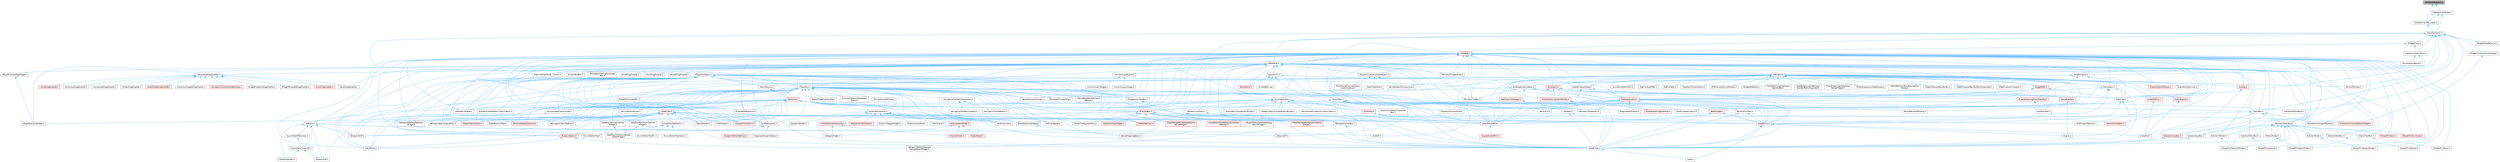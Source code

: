 digraph "SlateRenderBatch.h"
{
 // INTERACTIVE_SVG=YES
 // LATEX_PDF_SIZE
  bgcolor="transparent";
  edge [fontname=Helvetica,fontsize=10,labelfontname=Helvetica,labelfontsize=10];
  node [fontname=Helvetica,fontsize=10,shape=box,height=0.2,width=0.4];
  Node1 [id="Node000001",label="SlateRenderBatch.h",height=0.2,width=0.4,color="gray40", fillcolor="grey60", style="filled", fontcolor="black",tooltip=" "];
  Node1 -> Node2 [id="edge1_Node000001_Node000002",dir="back",color="steelblue1",style="solid",tooltip=" "];
  Node2 [id="Node000002",label="DrawElementPayloads.h",height=0.2,width=0.4,color="grey40", fillcolor="white", style="filled",URL="$d9/d97/DrawElementPayloads_8h.html",tooltip=" "];
  Node2 -> Node3 [id="edge2_Node000002_Node000003",dir="back",color="steelblue1",style="solid",tooltip=" "];
  Node3 [id="Node000003",label="DrawElements.h",height=0.2,width=0.4,color="grey40", fillcolor="white", style="filled",URL="$d8/d4c/DrawElements_8h.html",tooltip=" "];
  Node3 -> Node4 [id="edge3_Node000003_Node000004",dir="back",color="steelblue1",style="solid",tooltip=" "];
  Node4 [id="Node000004",label="PaintUtils.h",height=0.2,width=0.4,color="grey40", fillcolor="white", style="filled",URL="$d9/da6/PaintUtils_8h.html",tooltip=" "];
  Node3 -> Node5 [id="edge4_Node000003_Node000005",dir="back",color="steelblue1",style="solid",tooltip=" "];
  Node5 [id="Node000005",label="SBoxPanel.h",height=0.2,width=0.4,color="grey40", fillcolor="white", style="filled",URL="$d8/de6/SBoxPanel_8h.html",tooltip=" "];
  Node5 -> Node6 [id="edge5_Node000005_Node000006",dir="back",color="steelblue1",style="solid",tooltip=" "];
  Node6 [id="Node000006",label="BoneDragDropOp.h",height=0.2,width=0.4,color="grey40", fillcolor="white", style="filled",URL="$d9/dba/BoneDragDropOp_8h.html",tooltip=" "];
  Node5 -> Node7 [id="edge6_Node000005_Node000007",dir="back",color="steelblue1",style="solid",tooltip=" "];
  Node7 [id="Node000007",label="ClassDragDropOp.h",height=0.2,width=0.4,color="grey40", fillcolor="white", style="filled",URL="$d5/d37/ClassDragDropOp_8h.html",tooltip=" "];
  Node5 -> Node8 [id="edge7_Node000005_Node000008",dir="back",color="steelblue1",style="solid",tooltip=" "];
  Node8 [id="Node000008",label="CommonLoadGuard.h",height=0.2,width=0.4,color="grey40", fillcolor="white", style="filled",URL="$d1/da1/CommonLoadGuard_8h.html",tooltip=" "];
  Node8 -> Node9 [id="edge8_Node000008_Node000009",dir="back",color="steelblue1",style="solid",tooltip=" "];
  Node9 [id="Node000009",label="CommonLazyImage.h",height=0.2,width=0.4,color="grey40", fillcolor="white", style="filled",URL="$d2/d74/CommonLazyImage_8h.html",tooltip=" "];
  Node8 -> Node10 [id="edge9_Node000008_Node000010",dir="back",color="steelblue1",style="solid",tooltip=" "];
  Node10 [id="Node000010",label="CommonLazyWidget.h",height=0.2,width=0.4,color="grey40", fillcolor="white", style="filled",URL="$d2/db7/CommonLazyWidget_8h.html",tooltip=" "];
  Node5 -> Node11 [id="edge10_Node000005_Node000011",dir="back",color="steelblue1",style="solid",tooltip=" "];
  Node11 [id="Node000011",label="DecoratedDragDropOp.h",height=0.2,width=0.4,color="grey40", fillcolor="white", style="filled",URL="$d6/d6a/DecoratedDragDropOp_8h.html",tooltip=" "];
  Node11 -> Node12 [id="edge11_Node000011_Node000012",dir="back",color="steelblue1",style="solid",tooltip=" "];
  Node12 [id="Node000012",label="ActorDragDropOp.h",height=0.2,width=0.4,color="red", fillcolor="#FFF0F0", style="filled",URL="$dd/d1a/ActorDragDropOp_8h.html",tooltip=" "];
  Node11 -> Node14 [id="edge12_Node000011_Node000014",dir="back",color="steelblue1",style="solid",tooltip=" "];
  Node14 [id="Node000014",label="AssetDragDropOp.h",height=0.2,width=0.4,color="red", fillcolor="#FFF0F0", style="filled",URL="$df/dda/AssetDragDropOp_8h.html",tooltip=" "];
  Node11 -> Node16 [id="edge13_Node000011_Node000016",dir="back",color="steelblue1",style="solid",tooltip=" "];
  Node16 [id="Node000016",label="CollectionDragDropOp.h",height=0.2,width=0.4,color="grey40", fillcolor="white", style="filled",URL="$d6/d23/CollectionDragDropOp_8h.html",tooltip=" "];
  Node11 -> Node17 [id="edge14_Node000011_Node000017",dir="back",color="steelblue1",style="solid",tooltip=" "];
  Node17 [id="Node000017",label="CompositeDragDropOp.h",height=0.2,width=0.4,color="grey40", fillcolor="white", style="filled",URL="$dd/d84/CompositeDragDropOp_8h.html",tooltip=" "];
  Node11 -> Node18 [id="edge15_Node000011_Node000018",dir="back",color="steelblue1",style="solid",tooltip=" "];
  Node18 [id="Node000018",label="FolderDragDropOp.h",height=0.2,width=0.4,color="grey40", fillcolor="white", style="filled",URL="$d9/d22/FolderDragDropOp_8h.html",tooltip=" "];
  Node11 -> Node19 [id="edge16_Node000011_Node000019",dir="back",color="steelblue1",style="solid",tooltip=" "];
  Node19 [id="Node000019",label="GraphNodeDragDropOp.h",height=0.2,width=0.4,color="red", fillcolor="#FFF0F0", style="filled",URL="$d3/dbf/GraphNodeDragDropOp_8h.html",tooltip=" "];
  Node11 -> Node26 [id="edge17_Node000011_Node000026",dir="back",color="steelblue1",style="solid",tooltip=" "];
  Node26 [id="Node000026",label="HierarchyWidgetDragDropOp.h",height=0.2,width=0.4,color="grey40", fillcolor="white", style="filled",URL="$dd/dee/HierarchyWidgetDragDropOp_8h.html",tooltip=" "];
  Node11 -> Node27 [id="edge18_Node000011_Node000027",dir="back",color="steelblue1",style="solid",tooltip=" "];
  Node27 [id="Node000027",label="LevelDragDropOp.h",height=0.2,width=0.4,color="grey40", fillcolor="white", style="filled",URL="$dc/da5/LevelDragDropOp_8h.html",tooltip=" "];
  Node11 -> Node28 [id="edge19_Node000011_Node000028",dir="back",color="steelblue1",style="solid",tooltip=" "];
  Node28 [id="Node000028",label="NavigationToolItemDragDropOp.h",height=0.2,width=0.4,color="red", fillcolor="#FFF0F0", style="filled",URL="$d5/ddf/NavigationToolItemDragDropOp_8h.html",tooltip=" "];
  Node11 -> Node31 [id="edge20_Node000011_Node000031",dir="back",color="steelblue1",style="solid",tooltip=" "];
  Node31 [id="Node000031",label="WidgetPropertyDragDropOp.h",height=0.2,width=0.4,color="grey40", fillcolor="white", style="filled",URL="$dc/d6e/WidgetPropertyDragDropOp_8h.html",tooltip=" "];
  Node11 -> Node32 [id="edge21_Node000011_Node000032",dir="back",color="steelblue1",style="solid",tooltip=" "];
  Node32 [id="Node000032",label="WidgetTemplateDragDropOp.h",height=0.2,width=0.4,color="grey40", fillcolor="white", style="filled",URL="$dc/d8f/WidgetTemplateDragDropOp_8h.html",tooltip=" "];
  Node5 -> Node33 [id="edge22_Node000005_Node000033",dir="back",color="steelblue1",style="solid",tooltip=" "];
  Node33 [id="Node000033",label="DiffUtils.h",height=0.2,width=0.4,color="grey40", fillcolor="white", style="filled",URL="$d4/d91/DiffUtils_8h.html",tooltip=" "];
  Node33 -> Node34 [id="edge23_Node000033_Node000034",dir="back",color="steelblue1",style="solid",tooltip=" "];
  Node34 [id="Node000034",label="AsyncDetailViewDiff.h",height=0.2,width=0.4,color="grey40", fillcolor="white", style="filled",URL="$dc/d54/AsyncDetailViewDiff_8h.html",tooltip=" "];
  Node34 -> Node35 [id="edge24_Node000034_Node000035",dir="back",color="steelblue1",style="solid",tooltip=" "];
  Node35 [id="Node000035",label="SDetailsDiff.h",height=0.2,width=0.4,color="grey40", fillcolor="white", style="filled",URL="$da/d09/SDetailsDiff_8h.html",tooltip=" "];
  Node34 -> Node36 [id="edge25_Node000034_Node000036",dir="back",color="steelblue1",style="solid",tooltip=" "];
  Node36 [id="Node000036",label="SDetailsSplitter.h",height=0.2,width=0.4,color="grey40", fillcolor="white", style="filled",URL="$d5/de5/SDetailsSplitter_8h.html",tooltip=" "];
  Node33 -> Node37 [id="edge26_Node000033_Node000037",dir="back",color="steelblue1",style="solid",tooltip=" "];
  Node37 [id="Node000037",label="AsyncTreeDifferences.h",height=0.2,width=0.4,color="grey40", fillcolor="white", style="filled",URL="$dd/d63/AsyncTreeDifferences_8h.html",tooltip=" "];
  Node37 -> Node34 [id="edge27_Node000037_Node000034",dir="back",color="steelblue1",style="solid",tooltip=" "];
  Node33 -> Node38 [id="edge28_Node000033_Node000038",dir="back",color="steelblue1",style="solid",tooltip=" "];
  Node38 [id="Node000038",label="DetailsDiff.h",height=0.2,width=0.4,color="grey40", fillcolor="white", style="filled",URL="$de/dfc/DetailsDiff_8h.html",tooltip=" "];
  Node33 -> Node39 [id="edge29_Node000033_Node000039",dir="back",color="steelblue1",style="solid",tooltip=" "];
  Node39 [id="Node000039",label="SBlueprintDiff.h",height=0.2,width=0.4,color="grey40", fillcolor="white", style="filled",URL="$de/d6d/SBlueprintDiff_8h.html",tooltip=" "];
  Node33 -> Node40 [id="edge30_Node000033_Node000040",dir="back",color="steelblue1",style="solid",tooltip=" "];
  Node40 [id="Node000040",label="SCSDiff.h",height=0.2,width=0.4,color="grey40", fillcolor="white", style="filled",URL="$da/dc5/SCSDiff_8h.html",tooltip=" "];
  Node33 -> Node35 [id="edge31_Node000033_Node000035",dir="back",color="steelblue1",style="solid",tooltip=" "];
  Node33 -> Node36 [id="edge32_Node000033_Node000036",dir="back",color="steelblue1",style="solid",tooltip=" "];
  Node5 -> Node41 [id="edge33_Node000005_Node000041",dir="back",color="steelblue1",style="solid",tooltip=" "];
  Node41 [id="Node000041",label="GameModeInfoCustomizer.h",height=0.2,width=0.4,color="grey40", fillcolor="white", style="filled",URL="$d5/df3/GameModeInfoCustomizer_8h.html",tooltip=" "];
  Node5 -> Node42 [id="edge34_Node000005_Node000042",dir="back",color="steelblue1",style="solid",tooltip=" "];
  Node42 [id="Node000042",label="LayoutUtils.h",height=0.2,width=0.4,color="grey40", fillcolor="white", style="filled",URL="$d2/d09/LayoutUtils_8h.html",tooltip=" "];
  Node42 -> Node43 [id="edge35_Node000042_Node000043",dir="back",color="steelblue1",style="solid",tooltip=" "];
  Node43 [id="Node000043",label="SLinkedBox.cpp",height=0.2,width=0.4,color="grey40", fillcolor="white", style="filled",URL="$de/dd2/SLinkedBox_8cpp.html",tooltip=" "];
  Node42 -> Node44 [id="edge36_Node000042_Node000044",dir="back",color="steelblue1",style="solid",tooltip=" "];
  Node44 [id="Node000044",label="SNodePanel.h",height=0.2,width=0.4,color="red", fillcolor="#FFF0F0", style="filled",URL="$da/db1/SNodePanel_8h.html",tooltip=" "];
  Node42 -> Node110 [id="edge37_Node000042_Node000110",dir="back",color="steelblue1",style="solid",tooltip=" "];
  Node110 [id="Node000110",label="SlateCore.h",height=0.2,width=0.4,color="grey40", fillcolor="white", style="filled",URL="$dc/d03/SlateCore_8h.html",tooltip=" "];
  Node110 -> Node111 [id="edge38_Node000110_Node000111",dir="back",color="steelblue1",style="solid",tooltip=" "];
  Node111 [id="Node000111",label="Engine.h",height=0.2,width=0.4,color="grey40", fillcolor="white", style="filled",URL="$d1/d34/Public_2Engine_8h.html",tooltip=" "];
  Node110 -> Node112 [id="edge39_Node000110_Node000112",dir="back",color="steelblue1",style="solid",tooltip=" "];
  Node112 [id="Node000112",label="SlateBasics.h",height=0.2,width=0.4,color="grey40", fillcolor="white", style="filled",URL="$da/d2f/SlateBasics_8h.html",tooltip=" "];
  Node112 -> Node111 [id="edge40_Node000112_Node000111",dir="back",color="steelblue1",style="solid",tooltip=" "];
  Node112 -> Node113 [id="edge41_Node000112_Node000113",dir="back",color="steelblue1",style="solid",tooltip=" "];
  Node113 [id="Node000113",label="Slate.h",height=0.2,width=0.4,color="grey40", fillcolor="white", style="filled",URL="$d2/dc0/Slate_8h.html",tooltip=" "];
  Node112 -> Node114 [id="edge42_Node000112_Node000114",dir="back",color="steelblue1",style="solid",tooltip=" "];
  Node114 [id="Node000114",label="SlateExtras.h",height=0.2,width=0.4,color="grey40", fillcolor="white", style="filled",URL="$d8/dec/SlateExtras_8h.html",tooltip=" "];
  Node114 -> Node113 [id="edge43_Node000114_Node000113",dir="back",color="steelblue1",style="solid",tooltip=" "];
  Node112 -> Node115 [id="edge44_Node000112_Node000115",dir="back",color="steelblue1",style="solid",tooltip=" "];
  Node115 [id="Node000115",label="UnrealEd.h",height=0.2,width=0.4,color="grey40", fillcolor="white", style="filled",URL="$d2/d5f/UnrealEd_8h.html",tooltip=" "];
  Node42 -> Node116 [id="edge45_Node000042_Node000116",dir="back",color="steelblue1",style="solid",tooltip=" "];
  Node116 [id="Node000116",label="SlateSharedPCH.h",height=0.2,width=0.4,color="grey40", fillcolor="white", style="filled",URL="$d1/dfc/SlateSharedPCH_8h.html",tooltip=" "];
  Node116 -> Node117 [id="edge46_Node000116_Node000117",dir="back",color="steelblue1",style="solid",tooltip=" "];
  Node117 [id="Node000117",label="EngineSharedPCH.h",height=0.2,width=0.4,color="red", fillcolor="#FFF0F0", style="filled",URL="$dc/dbb/EngineSharedPCH_8h.html",tooltip=" "];
  Node5 -> Node27 [id="edge47_Node000005_Node000027",dir="back",color="steelblue1",style="solid",tooltip=" "];
  Node5 -> Node119 [id="edge48_Node000005_Node000119",dir="back",color="steelblue1",style="solid",tooltip=" "];
  Node119 [id="Node000119",label="MaterialGraphNode_Custom.h",height=0.2,width=0.4,color="grey40", fillcolor="white", style="filled",URL="$d5/d6c/MaterialGraphNode__Custom_8h.html",tooltip=" "];
  Node5 -> Node120 [id="edge49_Node000005_Node000120",dir="back",color="steelblue1",style="solid",tooltip=" "];
  Node120 [id="Node000120",label="PropertyCustomizationHelpers.h",height=0.2,width=0.4,color="grey40", fillcolor="white", style="filled",URL="$d7/dd0/PropertyCustomizationHelpers_8h.html",tooltip=" "];
  Node120 -> Node121 [id="edge50_Node000120_Node000121",dir="back",color="steelblue1",style="solid",tooltip=" "];
  Node121 [id="Node000121",label="DetailTreeNode.h",height=0.2,width=0.4,color="grey40", fillcolor="white", style="filled",URL="$d8/d32/DetailTreeNode_8h.html",tooltip=" "];
  Node120 -> Node41 [id="edge51_Node000120_Node000041",dir="back",color="steelblue1",style="solid",tooltip=" "];
  Node120 -> Node122 [id="edge52_Node000120_Node000122",dir="back",color="steelblue1",style="solid",tooltip=" "];
  Node122 [id="Node000122",label="PerlinNoiseChannelDetails\lCustomization.h",height=0.2,width=0.4,color="grey40", fillcolor="white", style="filled",URL="$d6/df3/PerlinNoiseChannelDetailsCustomization_8h.html",tooltip=" "];
  Node5 -> Node123 [id="edge53_Node000005_Node000123",dir="back",color="steelblue1",style="solid",tooltip=" "];
  Node123 [id="Node000123",label="SAudioTextBox.h",height=0.2,width=0.4,color="grey40", fillcolor="white", style="filled",URL="$da/da3/SAudioTextBox_8h.html",tooltip=" "];
  Node5 -> Node124 [id="edge54_Node000005_Node000124",dir="back",color="steelblue1",style="solid",tooltip=" "];
  Node124 [id="Node000124",label="SBreadcrumbTrail.h",height=0.2,width=0.4,color="grey40", fillcolor="white", style="filled",URL="$d4/de2/SBreadcrumbTrail_8h.html",tooltip=" "];
  Node124 -> Node125 [id="edge55_Node000124_Node000125",dir="back",color="steelblue1",style="solid",tooltip=" "];
  Node125 [id="Node000125",label="STableTreeView.h",height=0.2,width=0.4,color="red", fillcolor="#FFF0F0", style="filled",URL="$dd/d46/STableTreeView_8h.html",tooltip=" "];
  Node124 -> Node114 [id="edge56_Node000124_Node000114",dir="back",color="steelblue1",style="solid",tooltip=" "];
  Node5 -> Node128 [id="edge57_Node000005_Node000128",dir="back",color="steelblue1",style="solid",tooltip=" "];
  Node128 [id="Node000128",label="SComboButton.h",height=0.2,width=0.4,color="grey40", fillcolor="white", style="filled",URL="$dc/d43/SComboButton_8h.html",tooltip=" "];
  Node128 -> Node129 [id="edge58_Node000128_Node000129",dir="back",color="steelblue1",style="solid",tooltip=" "];
  Node129 [id="Node000129",label="CategoryMenuComboButtonBuilder.h",height=0.2,width=0.4,color="grey40", fillcolor="white", style="filled",URL="$df/d7b/CategoryMenuComboButtonBuilder_8h.html",tooltip=" "];
  Node128 -> Node130 [id="edge59_Node000128_Node000130",dir="back",color="steelblue1",style="solid",tooltip=" "];
  Node130 [id="Node000130",label="MovieSceneConditionCustomization.h",height=0.2,width=0.4,color="grey40", fillcolor="white", style="filled",URL="$db/d7d/MovieSceneConditionCustomization_8h.html",tooltip=" "];
  Node128 -> Node131 [id="edge60_Node000128_Node000131",dir="back",color="steelblue1",style="solid",tooltip=" "];
  Node131 [id="Node000131",label="OverridesComboButtonBuilder.h",height=0.2,width=0.4,color="grey40", fillcolor="white", style="filled",URL="$d5/dac/OverridesComboButtonBuilder_8h.html",tooltip=" "];
  Node128 -> Node132 [id="edge61_Node000128_Node000132",dir="back",color="steelblue1",style="solid",tooltip=" "];
  Node132 [id="Node000132",label="SBoneMappingBase.h",height=0.2,width=0.4,color="grey40", fillcolor="white", style="filled",URL="$d7/d49/SBoneMappingBase_8h.html",tooltip=" "];
  Node128 -> Node133 [id="edge62_Node000128_Node000133",dir="back",color="steelblue1",style="solid",tooltip=" "];
  Node133 [id="Node000133",label="SComboBox.h",height=0.2,width=0.4,color="red", fillcolor="#FFF0F0", style="filled",URL="$d2/dd5/SComboBox_8h.html",tooltip=" "];
  Node133 -> Node134 [id="edge63_Node000133_Node000134",dir="back",color="steelblue1",style="solid",tooltip=" "];
  Node134 [id="Node000134",label="DataflowTransformOutliner\lWidget.h",height=0.2,width=0.4,color="grey40", fillcolor="white", style="filled",URL="$d8/df9/DataflowTransformOutlinerWidget_8h.html",tooltip=" "];
  Node134 -> Node135 [id="edge64_Node000134_Node000135",dir="back",color="steelblue1",style="solid",tooltip=" "];
  Node135 [id="Node000135",label="DataflowCollectionSpread\lSheetWidget.h",height=0.2,width=0.4,color="grey40", fillcolor="white", style="filled",URL="$da/da3/DataflowCollectionSpreadSheetWidget_8h.html",tooltip=" "];
  Node133 -> Node136 [id="edge65_Node000133_Node000136",dir="back",color="steelblue1",style="solid",tooltip=" "];
  Node136 [id="Node000136",label="DataflowVerticesOutliner\lWidget.h",height=0.2,width=0.4,color="grey40", fillcolor="white", style="filled",URL="$dd/deb/DataflowVerticesOutlinerWidget_8h.html",tooltip=" "];
  Node136 -> Node135 [id="edge66_Node000136_Node000135",dir="back",color="steelblue1",style="solid",tooltip=" "];
  Node133 -> Node137 [id="edge67_Node000133_Node000137",dir="back",color="steelblue1",style="solid",tooltip=" "];
  Node137 [id="Node000137",label="LevelEditorPlayNetworkEmulation\lSettings.h",height=0.2,width=0.4,color="red", fillcolor="#FFF0F0", style="filled",URL="$d4/d35/LevelEditorPlayNetworkEmulationSettings_8h.html",tooltip=" "];
  Node133 -> Node139 [id="edge68_Node000133_Node000139",dir="back",color="steelblue1",style="solid",tooltip=" "];
  Node139 [id="Node000139",label="SAudioOscilloscopePanelWidget.h",height=0.2,width=0.4,color="red", fillcolor="#FFF0F0", style="filled",URL="$db/d7e/SAudioOscilloscopePanelWidget_8h.html",tooltip=" "];
  Node133 -> Node142 [id="edge69_Node000133_Node000142",dir="back",color="steelblue1",style="solid",tooltip=" "];
  Node142 [id="Node000142",label="SBlueprintEditorSelected\lDebugObjectWidget.h",height=0.2,width=0.4,color="grey40", fillcolor="white", style="filled",URL="$de/d6c/SBlueprintEditorSelectedDebugObjectWidget_8h.html",tooltip=" "];
  Node133 -> Node143 [id="edge70_Node000133_Node000143",dir="back",color="steelblue1",style="solid",tooltip=" "];
  Node143 [id="Node000143",label="SCSVImportOptions.h",height=0.2,width=0.4,color="grey40", fillcolor="white", style="filled",URL="$d7/dfe/SCSVImportOptions_8h.html",tooltip=" "];
  Node133 -> Node144 [id="edge71_Node000133_Node000144",dir="back",color="steelblue1",style="solid",tooltip=" "];
  Node144 [id="Node000144",label="SEditableComboBox.h",height=0.2,width=0.4,color="grey40", fillcolor="white", style="filled",URL="$d0/d8c/SEditableComboBox_8h.html",tooltip=" "];
  Node144 -> Node114 [id="edge72_Node000144_Node000114",dir="back",color="steelblue1",style="solid",tooltip=" "];
  Node133 -> Node145 [id="edge73_Node000133_Node000145",dir="back",color="steelblue1",style="solid",tooltip=" "];
  Node145 [id="Node000145",label="SFilterConfiguratorRow.h",height=0.2,width=0.4,color="grey40", fillcolor="white", style="filled",URL="$d2/d18/SFilterConfiguratorRow_8h.html",tooltip=" "];
  Node133 -> Node146 [id="edge74_Node000133_Node000146",dir="back",color="steelblue1",style="solid",tooltip=" "];
  Node146 [id="Node000146",label="SNameComboBox.h",height=0.2,width=0.4,color="red", fillcolor="#FFF0F0", style="filled",URL="$d8/d4b/SNameComboBox_8h.html",tooltip=" "];
  Node133 -> Node25 [id="edge75_Node000133_Node000025",dir="back",color="steelblue1",style="solid",tooltip=" "];
  Node25 [id="Node000025",label="SRigVMEditorSelectedDebug\lObjectWidget.h",height=0.2,width=0.4,color="grey40", fillcolor="white", style="filled",URL="$d9/dcd/SRigVMEditorSelectedDebugObjectWidget_8h.html",tooltip=" "];
  Node133 -> Node147 [id="edge76_Node000133_Node000147",dir="back",color="steelblue1",style="solid",tooltip=" "];
  Node147 [id="Node000147",label="SRigVMGraphPinEditableName\lValueWidget.h",height=0.2,width=0.4,color="red", fillcolor="#FFF0F0", style="filled",URL="$da/d0c/SRigVMGraphPinEditableNameValueWidget_8h.html",tooltip=" "];
  Node133 -> Node148 [id="edge77_Node000133_Node000148",dir="back",color="steelblue1",style="solid",tooltip=" "];
  Node148 [id="Node000148",label="SRigVMGraphPinNameListValue\lWidget.h",height=0.2,width=0.4,color="red", fillcolor="#FFF0F0", style="filled",URL="$dc/dac/SRigVMGraphPinNameListValueWidget_8h.html",tooltip=" "];
  Node133 -> Node125 [id="edge78_Node000133_Node000125",dir="back",color="steelblue1",style="solid",tooltip=" "];
  Node133 -> Node153 [id="edge79_Node000133_Node000153",dir="back",color="steelblue1",style="solid",tooltip=" "];
  Node153 [id="Node000153",label="SelectionViewWidget.h",height=0.2,width=0.4,color="red", fillcolor="#FFF0F0", style="filled",URL="$dc/db5/SelectionViewWidget_8h.html",tooltip=" "];
  Node133 -> Node112 [id="edge80_Node000133_Node000112",dir="back",color="steelblue1",style="solid",tooltip=" "];
  Node133 -> Node114 [id="edge81_Node000133_Node000114",dir="back",color="steelblue1",style="solid",tooltip=" "];
  Node133 -> Node116 [id="edge82_Node000133_Node000116",dir="back",color="steelblue1",style="solid",tooltip=" "];
  Node128 -> Node160 [id="edge83_Node000128_Node000160",dir="back",color="steelblue1",style="solid",tooltip=" "];
  Node160 [id="Node000160",label="SComponentClassCombo.h",height=0.2,width=0.4,color="grey40", fillcolor="white", style="filled",URL="$dc/df2/SComponentClassCombo_8h.html",tooltip=" "];
  Node160 -> Node161 [id="edge84_Node000160_Node000161",dir="back",color="steelblue1",style="solid",tooltip=" "];
  Node161 [id="Node000161",label="SSCSEditor.h",height=0.2,width=0.4,color="grey40", fillcolor="white", style="filled",URL="$d0/d2e/SSCSEditor_8h.html",tooltip=" "];
  Node128 -> Node162 [id="edge85_Node000128_Node000162",dir="back",color="steelblue1",style="solid",tooltip=" "];
  Node162 [id="Node000162",label="SGridLineSpacingList.h",height=0.2,width=0.4,color="grey40", fillcolor="white", style="filled",URL="$db/d48/SGridLineSpacingList_8h.html",tooltip=" "];
  Node128 -> Node163 [id="edge86_Node000128_Node000163",dir="back",color="steelblue1",style="solid",tooltip=" "];
  Node163 [id="Node000163",label="SNumericDropDown.h",height=0.2,width=0.4,color="grey40", fillcolor="white", style="filled",URL="$d3/d12/SNumericDropDown_8h.html",tooltip=" "];
  Node128 -> Node164 [id="edge87_Node000128_Node000164",dir="back",color="steelblue1",style="solid",tooltip=" "];
  Node164 [id="Node000164",label="SPopUpErrorText.h",height=0.2,width=0.4,color="grey40", fillcolor="white", style="filled",URL="$d7/d15/SPopUpErrorText_8h.html",tooltip=" "];
  Node164 -> Node112 [id="edge88_Node000164_Node000112",dir="back",color="steelblue1",style="solid",tooltip=" "];
  Node164 -> Node114 [id="edge89_Node000164_Node000114",dir="back",color="steelblue1",style="solid",tooltip=" "];
  Node128 -> Node147 [id="edge90_Node000128_Node000147",dir="back",color="steelblue1",style="solid",tooltip=" "];
  Node128 -> Node148 [id="edge91_Node000128_Node000148",dir="back",color="steelblue1",style="solid",tooltip=" "];
  Node128 -> Node112 [id="edge92_Node000128_Node000112",dir="back",color="steelblue1",style="solid",tooltip=" "];
  Node128 -> Node114 [id="edge93_Node000128_Node000114",dir="back",color="steelblue1",style="solid",tooltip=" "];
  Node128 -> Node116 [id="edge94_Node000128_Node000116",dir="back",color="steelblue1",style="solid",tooltip=" "];
  Node5 -> Node144 [id="edge95_Node000005_Node000144",dir="back",color="steelblue1",style="solid",tooltip=" "];
  Node5 -> Node165 [id="edge96_Node000005_Node000165",dir="back",color="steelblue1",style="solid",tooltip=" "];
  Node165 [id="Node000165",label="SFilterBarClippingHorizontal\lBox.h",height=0.2,width=0.4,color="grey40", fillcolor="white", style="filled",URL="$dd/d94/SFilterBarClippingHorizontalBox_8h.html",tooltip=" "];
  Node5 -> Node162 [id="edge97_Node000005_Node000162",dir="back",color="steelblue1",style="solid",tooltip=" "];
  Node5 -> Node166 [id="edge98_Node000005_Node000166",dir="back",color="steelblue1",style="solid",tooltip=" "];
  Node166 [id="Node000166",label="SHeader.h",height=0.2,width=0.4,color="grey40", fillcolor="white", style="filled",URL="$de/d21/SHeader_8h.html",tooltip=" "];
  Node166 -> Node112 [id="edge99_Node000166_Node000112",dir="back",color="steelblue1",style="solid",tooltip=" "];
  Node166 -> Node114 [id="edge100_Node000166_Node000114",dir="back",color="steelblue1",style="solid",tooltip=" "];
  Node5 -> Node163 [id="edge101_Node000005_Node000163",dir="back",color="steelblue1",style="solid",tooltip=" "];
  Node5 -> Node167 [id="edge102_Node000005_Node000167",dir="back",color="steelblue1",style="solid",tooltip=" "];
  Node167 [id="Node000167",label="SNumericEntryBox.h",height=0.2,width=0.4,color="grey40", fillcolor="white", style="filled",URL="$d8/d1a/SNumericEntryBox_8h.html",tooltip=" "];
  Node167 -> Node82 [id="edge103_Node000167_Node000082",dir="back",color="steelblue1",style="solid",tooltip=" "];
  Node82 [id="Node000082",label="SGraphPinNum.h",height=0.2,width=0.4,color="red", fillcolor="#FFF0F0", style="filled",URL="$d7/da4/SGraphPinNum_8h.html",tooltip=" "];
  Node167 -> Node84 [id="edge104_Node000167_Node000084",dir="back",color="steelblue1",style="solid",tooltip=" "];
  Node84 [id="Node000084",label="SGraphPinNumSlider.h",height=0.2,width=0.4,color="red", fillcolor="#FFF0F0", style="filled",URL="$d5/d00/SGraphPinNumSlider_8h.html",tooltip=" "];
  Node167 -> Node92 [id="edge105_Node000167_Node000092",dir="back",color="steelblue1",style="solid",tooltip=" "];
  Node92 [id="Node000092",label="SGraphPinVector2DSlider.h",height=0.2,width=0.4,color="grey40", fillcolor="white", style="filled",URL="$d7/d05/SGraphPinVector2DSlider_8h.html",tooltip=" "];
  Node167 -> Node95 [id="edge106_Node000167_Node000095",dir="back",color="steelblue1",style="solid",tooltip=" "];
  Node95 [id="Node000095",label="SGraphPinVectorSlider.h",height=0.2,width=0.4,color="grey40", fillcolor="white", style="filled",URL="$dc/d38/SGraphPinVectorSlider_8h.html",tooltip=" "];
  Node167 -> Node168 [id="edge107_Node000167_Node000168",dir="back",color="steelblue1",style="solid",tooltip=" "];
  Node168 [id="Node000168",label="SRotatorInputBox.h",height=0.2,width=0.4,color="red", fillcolor="#FFF0F0", style="filled",URL="$de/dd2/SRotatorInputBox_8h.html",tooltip=" "];
  Node168 -> Node114 [id="edge108_Node000168_Node000114",dir="back",color="steelblue1",style="solid",tooltip=" "];
  Node167 -> Node169 [id="edge109_Node000167_Node000169",dir="back",color="steelblue1",style="solid",tooltip=" "];
  Node169 [id="Node000169",label="SVector2DSlider.h",height=0.2,width=0.4,color="grey40", fillcolor="white", style="filled",URL="$de/d67/SVector2DSlider_8h.html",tooltip=" "];
  Node169 -> Node92 [id="edge110_Node000169_Node000092",dir="back",color="steelblue1",style="solid",tooltip=" "];
  Node167 -> Node170 [id="edge111_Node000167_Node000170",dir="back",color="steelblue1",style="solid",tooltip=" "];
  Node170 [id="Node000170",label="SVector2DTextBox.h",height=0.2,width=0.4,color="grey40", fillcolor="white", style="filled",URL="$d6/d71/SVector2DTextBox_8h.html",tooltip=" "];
  Node170 -> Node91 [id="edge112_Node000170_Node000091",dir="back",color="steelblue1",style="solid",tooltip=" "];
  Node91 [id="Node000091",label="SGraphPinVector2D.h",height=0.2,width=0.4,color="grey40", fillcolor="white", style="filled",URL="$d7/d67/SGraphPinVector2D_8h.html",tooltip=" "];
  Node167 -> Node171 [id="edge113_Node000167_Node000171",dir="back",color="steelblue1",style="solid",tooltip=" "];
  Node171 [id="Node000171",label="SVector4Slider.h",height=0.2,width=0.4,color="grey40", fillcolor="white", style="filled",URL="$d4/dec/SVector4Slider_8h.html",tooltip=" "];
  Node171 -> Node94 [id="edge114_Node000171_Node000094",dir="back",color="steelblue1",style="solid",tooltip=" "];
  Node94 [id="Node000094",label="SGraphPinVector4Slider.h",height=0.2,width=0.4,color="grey40", fillcolor="white", style="filled",URL="$d9/db8/SGraphPinVector4Slider_8h.html",tooltip=" "];
  Node167 -> Node172 [id="edge115_Node000167_Node000172",dir="back",color="steelblue1",style="solid",tooltip=" "];
  Node172 [id="Node000172",label="SVector4TextBox.h",height=0.2,width=0.4,color="grey40", fillcolor="white", style="filled",URL="$dd/da4/SVector4TextBox_8h.html",tooltip=" "];
  Node172 -> Node93 [id="edge116_Node000172_Node000093",dir="back",color="steelblue1",style="solid",tooltip=" "];
  Node93 [id="Node000093",label="SGraphPinVector4.h",height=0.2,width=0.4,color="grey40", fillcolor="white", style="filled",URL="$d4/d94/SGraphPinVector4_8h.html",tooltip=" "];
  Node167 -> Node173 [id="edge117_Node000167_Node000173",dir="back",color="steelblue1",style="solid",tooltip=" "];
  Node173 [id="Node000173",label="SVectorInputBox.h",height=0.2,width=0.4,color="grey40", fillcolor="white", style="filled",URL="$df/d44/SVectorInputBox_8h.html",tooltip=" "];
  Node173 -> Node114 [id="edge118_Node000173_Node000114",dir="back",color="steelblue1",style="solid",tooltip=" "];
  Node167 -> Node174 [id="edge119_Node000167_Node000174",dir="back",color="steelblue1",style="solid",tooltip=" "];
  Node174 [id="Node000174",label="SVectorSlider.h",height=0.2,width=0.4,color="grey40", fillcolor="white", style="filled",URL="$d2/db5/SVectorSlider_8h.html",tooltip=" "];
  Node174 -> Node95 [id="edge120_Node000174_Node000095",dir="back",color="steelblue1",style="solid",tooltip=" "];
  Node167 -> Node175 [id="edge121_Node000167_Node000175",dir="back",color="steelblue1",style="solid",tooltip=" "];
  Node175 [id="Node000175",label="SVectorTextBox.h",height=0.2,width=0.4,color="grey40", fillcolor="white", style="filled",URL="$df/db8/SVectorTextBox_8h.html",tooltip=" "];
  Node175 -> Node90 [id="edge122_Node000175_Node000090",dir="back",color="steelblue1",style="solid",tooltip=" "];
  Node90 [id="Node000090",label="SGraphPinVector.h",height=0.2,width=0.4,color="grey40", fillcolor="white", style="filled",URL="$d8/de7/SGraphPinVector_8h.html",tooltip=" "];
  Node167 -> Node114 [id="edge123_Node000167_Node000114",dir="back",color="steelblue1",style="solid",tooltip=" "];
  Node5 -> Node176 [id="edge124_Node000005_Node000176",dir="back",color="steelblue1",style="solid",tooltip=" "];
  Node176 [id="Node000176",label="SRigVMVariantTagWidget.h",height=0.2,width=0.4,color="grey40", fillcolor="white", style="filled",URL="$d4/d38/SRigVMVariantTagWidget_8h.html",tooltip=" "];
  Node176 -> Node177 [id="edge125_Node000176_Node000177",dir="back",color="steelblue1",style="solid",tooltip=" "];
  Node177 [id="Node000177",label="SRigVMVariantWidget.h",height=0.2,width=0.4,color="grey40", fillcolor="white", style="filled",URL="$d5/d61/SRigVMVariantWidget_8h.html",tooltip=" "];
  Node5 -> Node177 [id="edge126_Node000005_Node000177",dir="back",color="steelblue1",style="solid",tooltip=" "];
  Node5 -> Node161 [id="edge127_Node000005_Node000161",dir="back",color="steelblue1",style="solid",tooltip=" "];
  Node5 -> Node178 [id="edge128_Node000005_Node000178",dir="back",color="steelblue1",style="solid",tooltip=" "];
  Node178 [id="Node000178",label="SScrollBox.h",height=0.2,width=0.4,color="grey40", fillcolor="white", style="filled",URL="$d3/da2/SScrollBox_8h.html",tooltip=" "];
  Node178 -> Node124 [id="edge129_Node000178_Node000124",dir="back",color="steelblue1",style="solid",tooltip=" "];
  Node178 -> Node179 [id="edge130_Node000178_Node000179",dir="back",color="steelblue1",style="solid",tooltip=" "];
  Node179 [id="Node000179",label="SCommonHierarchicalScroll\lBox.h",height=0.2,width=0.4,color="grey40", fillcolor="white", style="filled",URL="$d8/dd5/SCommonHierarchicalScrollBox_8h.html",tooltip=" "];
  Node178 -> Node112 [id="edge131_Node000178_Node000112",dir="back",color="steelblue1",style="solid",tooltip=" "];
  Node178 -> Node114 [id="edge132_Node000178_Node000114",dir="back",color="steelblue1",style="solid",tooltip=" "];
  Node178 -> Node116 [id="edge133_Node000178_Node000116",dir="back",color="steelblue1",style="solid",tooltip=" "];
  Node5 -> Node180 [id="edge134_Node000005_Node000180",dir="back",color="steelblue1",style="solid",tooltip=" "];
  Node180 [id="Node000180",label="SSegmentedControl.h",height=0.2,width=0.4,color="grey40", fillcolor="white", style="filled",URL="$d3/d4f/SSegmentedControl_8h.html",tooltip=" "];
  Node5 -> Node181 [id="edge135_Node000005_Node000181",dir="back",color="steelblue1",style="solid",tooltip=" "];
  Node181 [id="Node000181",label="SSkeletonWidget.h",height=0.2,width=0.4,color="grey40", fillcolor="white", style="filled",URL="$dd/da7/SSkeletonWidget_8h.html",tooltip=" "];
  Node5 -> Node182 [id="edge136_Node000005_Node000182",dir="back",color="steelblue1",style="solid",tooltip=" "];
  Node182 [id="Node000182",label="SSpinBox.h",height=0.2,width=0.4,color="grey40", fillcolor="white", style="filled",URL="$d5/da5/SSpinBox_8h.html",tooltip=" "];
  Node182 -> Node167 [id="edge137_Node000182_Node000167",dir="back",color="steelblue1",style="solid",tooltip=" "];
  Node182 -> Node183 [id="edge138_Node000182_Node000183",dir="back",color="steelblue1",style="solid",tooltip=" "];
  Node183 [id="Node000183",label="STransformViewportToolbar.h",height=0.2,width=0.4,color="grey40", fillcolor="white", style="filled",URL="$d8/da8/STransformViewportToolbar_8h.html",tooltip=" "];
  Node182 -> Node112 [id="edge139_Node000182_Node000112",dir="back",color="steelblue1",style="solid",tooltip=" "];
  Node182 -> Node114 [id="edge140_Node000182_Node000114",dir="back",color="steelblue1",style="solid",tooltip=" "];
  Node5 -> Node184 [id="edge141_Node000005_Node000184",dir="back",color="steelblue1",style="solid",tooltip=" "];
  Node184 [id="Node000184",label="STableRow.h",height=0.2,width=0.4,color="grey40", fillcolor="white", style="filled",URL="$d8/d43/STableRow_8h.html",tooltip=" "];
  Node184 -> Node185 [id="edge142_Node000184_Node000185",dir="back",color="steelblue1",style="solid",tooltip=" "];
  Node185 [id="Node000185",label="BoneSelectionWidget.h",height=0.2,width=0.4,color="grey40", fillcolor="white", style="filled",URL="$d4/dd3/BoneSelectionWidget_8h.html",tooltip=" "];
  Node185 -> Node132 [id="edge143_Node000185_Node000132",dir="back",color="steelblue1",style="solid",tooltip=" "];
  Node184 -> Node186 [id="edge144_Node000184_Node000186",dir="back",color="steelblue1",style="solid",tooltip=" "];
  Node186 [id="Node000186",label="CurveEditorTreeTraits.h",height=0.2,width=0.4,color="grey40", fillcolor="white", style="filled",URL="$d4/d4a/CurveEditorTreeTraits_8h.html",tooltip=" "];
  Node186 -> Node187 [id="edge145_Node000186_Node000187",dir="back",color="steelblue1",style="solid",tooltip=" "];
  Node187 [id="Node000187",label="SCurveEditorTree.h",height=0.2,width=0.4,color="grey40", fillcolor="white", style="filled",URL="$da/da4/SCurveEditorTree_8h.html",tooltip=" "];
  Node186 -> Node188 [id="edge146_Node000186_Node000188",dir="back",color="steelblue1",style="solid",tooltip=" "];
  Node188 [id="Node000188",label="SCurveEditorTreePin.h",height=0.2,width=0.4,color="grey40", fillcolor="white", style="filled",URL="$db/d44/SCurveEditorTreePin_8h.html",tooltip=" "];
  Node186 -> Node189 [id="edge147_Node000186_Node000189",dir="back",color="steelblue1",style="solid",tooltip=" "];
  Node189 [id="Node000189",label="SCurveEditorTreeSelect.h",height=0.2,width=0.4,color="grey40", fillcolor="white", style="filled",URL="$d9/d58/SCurveEditorTreeSelect_8h.html",tooltip=" "];
  Node184 -> Node134 [id="edge148_Node000184_Node000134",dir="back",color="steelblue1",style="solid",tooltip=" "];
  Node184 -> Node136 [id="edge149_Node000184_Node000136",dir="back",color="steelblue1",style="solid",tooltip=" "];
  Node184 -> Node190 [id="edge150_Node000184_Node000190",dir="back",color="steelblue1",style="solid",tooltip=" "];
  Node190 [id="Node000190",label="DlgReferenceTree.h",height=0.2,width=0.4,color="grey40", fillcolor="white", style="filled",URL="$db/dd3/DlgReferenceTree_8h.html",tooltip=" "];
  Node184 -> Node191 [id="edge151_Node000184_Node000191",dir="back",color="steelblue1",style="solid",tooltip=" "];
  Node191 [id="Node000191",label="FindInBlueprints.h",height=0.2,width=0.4,color="grey40", fillcolor="white", style="filled",URL="$d0/d27/FindInBlueprints_8h.html",tooltip=" "];
  Node191 -> Node192 [id="edge152_Node000191_Node000192",dir="back",color="steelblue1",style="solid",tooltip=" "];
  Node192 [id="Node000192",label="BlueprintEditor.h",height=0.2,width=0.4,color="red", fillcolor="#FFF0F0", style="filled",URL="$df/d7d/BlueprintEditor_8h.html",tooltip=" "];
  Node192 -> Node142 [id="edge153_Node000192_Node000142",dir="back",color="steelblue1",style="solid",tooltip=" "];
  Node192 -> Node161 [id="edge154_Node000192_Node000161",dir="back",color="steelblue1",style="solid",tooltip=" "];
  Node191 -> Node202 [id="edge155_Node000191_Node000202",dir="back",color="steelblue1",style="solid",tooltip=" "];
  Node202 [id="Node000202",label="BlueprintEditorSettings.h",height=0.2,width=0.4,color="red", fillcolor="#FFF0F0", style="filled",URL="$d4/dbc/BlueprintEditorSettings_8h.html",tooltip=" "];
  Node191 -> Node204 [id="edge156_Node000191_Node000204",dir="back",color="steelblue1",style="solid",tooltip=" "];
  Node204 [id="Node000204",label="ImaginaryBlueprintData.h",height=0.2,width=0.4,color="grey40", fillcolor="white", style="filled",URL="$d9/d16/ImaginaryBlueprintData_8h.html",tooltip=" "];
  Node184 -> Node205 [id="edge157_Node000184_Node000205",dir="back",color="steelblue1",style="solid",tooltip=" "];
  Node205 [id="Node000205",label="FindInGraph.h",height=0.2,width=0.4,color="grey40", fillcolor="white", style="filled",URL="$de/d36/FindInGraph_8h.html",tooltip=" "];
  Node184 -> Node206 [id="edge158_Node000184_Node000206",dir="back",color="steelblue1",style="solid",tooltip=" "];
  Node206 [id="Node000206",label="IDetailDragDropHandler.h",height=0.2,width=0.4,color="grey40", fillcolor="white", style="filled",URL="$dd/d80/IDetailDragDropHandler_8h.html",tooltip=" "];
  Node184 -> Node207 [id="edge159_Node000184_Node000207",dir="back",color="steelblue1",style="solid",tooltip=" "];
  Node207 [id="Node000207",label="IOutlinerExtension.h",height=0.2,width=0.4,color="grey40", fillcolor="white", style="filled",URL="$db/d1a/IOutlinerExtension_8h.html",tooltip=" "];
  Node207 -> Node208 [id="edge160_Node000207_Node000208",dir="back",color="steelblue1",style="solid",tooltip=" "];
  Node208 [id="Node000208",label="CategoryModel.h",height=0.2,width=0.4,color="grey40", fillcolor="white", style="filled",URL="$db/dfe/CategoryModel_8h.html",tooltip=" "];
  Node207 -> Node209 [id="edge161_Node000207_Node000209",dir="back",color="steelblue1",style="solid",tooltip=" "];
  Node209 [id="Node000209",label="ChannelModel.h",height=0.2,width=0.4,color="red", fillcolor="#FFF0F0", style="filled",URL="$de/d30/ChannelModel_8h.html",tooltip=" "];
  Node207 -> Node211 [id="edge162_Node000207_Node000211",dir="back",color="steelblue1",style="solid",tooltip=" "];
  Node211 [id="Node000211",label="FolderModel.h",height=0.2,width=0.4,color="red", fillcolor="#FFF0F0", style="filled",URL="$d4/d1d/FolderModel_8h.html",tooltip=" "];
  Node207 -> Node213 [id="edge163_Node000207_Node000213",dir="back",color="steelblue1",style="solid",tooltip=" "];
  Node213 [id="Node000213",label="ISequencerTrackEditor.h",height=0.2,width=0.4,color="red", fillcolor="#FFF0F0", style="filled",URL="$df/dca/ISequencerTrackEditor_8h.html",tooltip=" "];
  Node207 -> Node244 [id="edge164_Node000207_Node000244",dir="back",color="steelblue1",style="solid",tooltip=" "];
  Node244 [id="Node000244",label="LinkedOutlinerExtension.h",height=0.2,width=0.4,color="red", fillcolor="#FFF0F0", style="filled",URL="$da/d0f/LinkedOutlinerExtension_8h.html",tooltip=" "];
  Node244 -> Node208 [id="edge165_Node000244_Node000208",dir="back",color="steelblue1",style="solid",tooltip=" "];
  Node244 -> Node209 [id="edge166_Node000244_Node000209",dir="back",color="steelblue1",style="solid",tooltip=" "];
  Node207 -> Node258 [id="edge167_Node000207_Node000258",dir="back",color="steelblue1",style="solid",tooltip=" "];
  Node258 [id="Node000258",label="OutlinerItemModel.h",height=0.2,width=0.4,color="red", fillcolor="#FFF0F0", style="filled",URL="$da/dbf/OutlinerItemModel_8h.html",tooltip=" "];
  Node258 -> Node208 [id="edge168_Node000258_Node000208",dir="back",color="steelblue1",style="solid",tooltip=" "];
  Node258 -> Node209 [id="edge169_Node000258_Node000209",dir="back",color="steelblue1",style="solid",tooltip=" "];
  Node258 -> Node211 [id="edge170_Node000258_Node000211",dir="back",color="steelblue1",style="solid",tooltip=" "];
  Node207 -> Node260 [id="edge171_Node000207_Node000260",dir="back",color="steelblue1",style="solid",tooltip=" "];
  Node260 [id="Node000260",label="OutlinerSpacer.h",height=0.2,width=0.4,color="grey40", fillcolor="white", style="filled",URL="$dd/d3e/OutlinerSpacer_8h.html",tooltip=" "];
  Node207 -> Node261 [id="edge172_Node000207_Node000261",dir="back",color="steelblue1",style="solid",tooltip=" "];
  Node261 [id="Node000261",label="SColumnToggleWidget.h",height=0.2,width=0.4,color="grey40", fillcolor="white", style="filled",URL="$de/d8d/SColumnToggleWidget_8h.html",tooltip=" "];
  Node207 -> Node262 [id="edge173_Node000207_Node000262",dir="back",color="steelblue1",style="solid",tooltip=" "];
  Node262 [id="Node000262",label="SOutlinerView.h",height=0.2,width=0.4,color="grey40", fillcolor="white", style="filled",URL="$d5/de1/SOutlinerView_8h.html",tooltip=" "];
  Node207 -> Node263 [id="edge174_Node000207_Node000263",dir="back",color="steelblue1",style="solid",tooltip=" "];
  Node263 [id="Node000263",label="SOutlinerViewRow.h",height=0.2,width=0.4,color="grey40", fillcolor="white", style="filled",URL="$db/de3/SOutlinerViewRow_8h.html",tooltip=" "];
  Node207 -> Node264 [id="edge175_Node000207_Node000264",dir="back",color="steelblue1",style="solid",tooltip=" "];
  Node264 [id="Node000264",label="STrackLane.h",height=0.2,width=0.4,color="grey40", fillcolor="white", style="filled",URL="$d2/d8f/STrackLane_8h.html",tooltip=" "];
  Node207 -> Node265 [id="edge176_Node000207_Node000265",dir="back",color="steelblue1",style="solid",tooltip=" "];
  Node265 [id="Node000265",label="SequenceModel.h",height=0.2,width=0.4,color="grey40", fillcolor="white", style="filled",URL="$d4/d28/SequenceModel_8h.html",tooltip=" "];
  Node184 -> Node266 [id="edge177_Node000184_Node000266",dir="back",color="steelblue1",style="solid",tooltip=" "];
  Node266 [id="Node000266",label="NavigationToolItemParameters.h",height=0.2,width=0.4,color="grey40", fillcolor="white", style="filled",URL="$dd/d8c/NavigationToolItemParameters_8h.html",tooltip=" "];
  Node266 -> Node267 [id="edge178_Node000266_Node000267",dir="back",color="steelblue1",style="solid",tooltip=" "];
  Node267 [id="Node000267",label="NavigationToolAddItem.h",height=0.2,width=0.4,color="grey40", fillcolor="white", style="filled",URL="$de/db2/NavigationToolAddItem_8h.html",tooltip=" "];
  Node266 -> Node268 [id="edge179_Node000266_Node000268",dir="back",color="steelblue1",style="solid",tooltip=" "];
  Node268 [id="Node000268",label="NavigationToolRemoveItem.h",height=0.2,width=0.4,color="grey40", fillcolor="white", style="filled",URL="$da/dd5/NavigationToolRemoveItem_8h.html",tooltip=" "];
  Node184 -> Node260 [id="edge180_Node000184_Node000260",dir="back",color="steelblue1",style="solid",tooltip=" "];
  Node184 -> Node269 [id="edge181_Node000184_Node000269",dir="back",color="steelblue1",style="solid",tooltip=" "];
  Node269 [id="Node000269",label="PropertyInfoViewStyle.h",height=0.2,width=0.4,color="grey40", fillcolor="white", style="filled",URL="$d0/da8/PropertyInfoViewStyle_8h.html",tooltip=" "];
  Node184 -> Node270 [id="edge182_Node000184_Node000270",dir="back",color="steelblue1",style="solid",tooltip=" "];
  Node270 [id="Node000270",label="ReferenceSectionSelection\lWidget.h",height=0.2,width=0.4,color="grey40", fillcolor="white", style="filled",URL="$db/d75/ReferenceSectionSelectionWidget_8h.html",tooltip=" "];
  Node184 -> Node271 [id="edge183_Node000184_Node000271",dir="back",color="steelblue1",style="solid",tooltip=" "];
  Node271 [id="Node000271",label="SAnimAttributeView.h",height=0.2,width=0.4,color="grey40", fillcolor="white", style="filled",URL="$df/d42/SAnimAttributeView_8h.html",tooltip=" "];
  Node184 -> Node39 [id="edge184_Node000184_Node000039",dir="back",color="steelblue1",style="solid",tooltip=" "];
  Node184 -> Node132 [id="edge185_Node000184_Node000132",dir="back",color="steelblue1",style="solid",tooltip=" "];
  Node184 -> Node133 [id="edge186_Node000184_Node000133",dir="back",color="steelblue1",style="solid",tooltip=" "];
  Node184 -> Node160 [id="edge187_Node000184_Node000160",dir="back",color="steelblue1",style="solid",tooltip=" "];
  Node184 -> Node272 [id="edge188_Node000184_Node000272",dir="back",color="steelblue1",style="solid",tooltip=" "];
  Node272 [id="Node000272",label="SDeleteAssetsDialog.h",height=0.2,width=0.4,color="grey40", fillcolor="white", style="filled",URL="$d7/d0d/SDeleteAssetsDialog_8h.html",tooltip=" "];
  Node184 -> Node145 [id="edge189_Node000184_Node000145",dir="back",color="steelblue1",style="solid",tooltip=" "];
  Node184 -> Node273 [id="edge190_Node000184_Node000273",dir="back",color="steelblue1",style="solid",tooltip=" "];
  Node273 [id="Node000273",label="SFilterableObjectList.h",height=0.2,width=0.4,color="grey40", fillcolor="white", style="filled",URL="$dc/de4/SFilterableObjectList_8h.html",tooltip=" "];
  Node184 -> Node151 [id="edge191_Node000184_Node000151",dir="back",color="steelblue1",style="solid",tooltip=" "];
  Node151 [id="Node000151",label="SFixupSelfContextDlg.h",height=0.2,width=0.4,color="grey40", fillcolor="white", style="filled",URL="$d5/da4/SFixupSelfContextDlg_8h.html",tooltip=" "];
  Node184 -> Node274 [id="edge192_Node000184_Node000274",dir="back",color="steelblue1",style="solid",tooltip=" "];
  Node274 [id="Node000274",label="SGraphActionMenu.h",height=0.2,width=0.4,color="red", fillcolor="#FFF0F0", style="filled",URL="$d0/d9a/SGraphActionMenu_8h.html",tooltip=" "];
  Node184 -> Node280 [id="edge193_Node000184_Node000280",dir="back",color="steelblue1",style="solid",tooltip=" "];
  Node280 [id="Node000280",label="SGraphPinComboBox.h",height=0.2,width=0.4,color="grey40", fillcolor="white", style="filled",URL="$dc/d3f/SGraphPinComboBox_8h.html",tooltip=" "];
  Node184 -> Node281 [id="edge194_Node000184_Node000281",dir="back",color="steelblue1",style="solid",tooltip=" "];
  Node281 [id="Node000281",label="SKeySelector.h",height=0.2,width=0.4,color="grey40", fillcolor="white", style="filled",URL="$de/d62/SKeySelector_8h.html",tooltip=" "];
  Node184 -> Node282 [id="edge195_Node000184_Node000282",dir="back",color="steelblue1",style="solid",tooltip=" "];
  Node282 [id="Node000282",label="SKismetDebugTreeView.h",height=0.2,width=0.4,color="red", fillcolor="#FFF0F0", style="filled",URL="$dc/df5/SKismetDebugTreeView_8h.html",tooltip=" "];
  Node184 -> Node284 [id="edge196_Node000184_Node000284",dir="back",color="steelblue1",style="solid",tooltip=" "];
  Node284 [id="Node000284",label="SListView.h",height=0.2,width=0.4,color="red", fillcolor="#FFF0F0", style="filled",URL="$db/db5/SListView_8h.html",tooltip=" "];
  Node284 -> Node207 [id="edge197_Node000284_Node000207",dir="back",color="steelblue1",style="solid",tooltip=" "];
  Node284 -> Node270 [id="edge198_Node000284_Node000270",dir="back",color="steelblue1",style="solid",tooltip=" "];
  Node284 -> Node285 [id="edge199_Node000284_Node000285",dir="back",color="steelblue1",style="solid",tooltip=" "];
  Node285 [id="Node000285",label="RigVMVariableDetailCustomization.h",height=0.2,width=0.4,color="grey40", fillcolor="white", style="filled",URL="$d3/d24/RigVMVariableDetailCustomization_8h.html",tooltip=" "];
  Node284 -> Node271 [id="edge200_Node000284_Node000271",dir="back",color="steelblue1",style="solid",tooltip=" "];
  Node284 -> Node39 [id="edge201_Node000284_Node000039",dir="back",color="steelblue1",style="solid",tooltip=" "];
  Node284 -> Node133 [id="edge202_Node000284_Node000133",dir="back",color="steelblue1",style="solid",tooltip=" "];
  Node284 -> Node273 [id="edge203_Node000284_Node000273",dir="back",color="steelblue1",style="solid",tooltip=" "];
  Node284 -> Node147 [id="edge204_Node000284_Node000147",dir="back",color="steelblue1",style="solid",tooltip=" "];
  Node284 -> Node148 [id="edge205_Node000284_Node000148",dir="back",color="steelblue1",style="solid",tooltip=" "];
  Node284 -> Node181 [id="edge206_Node000284_Node000181",dir="back",color="steelblue1",style="solid",tooltip=" "];
  Node284 -> Node287 [id="edge207_Node000284_Node000287",dir="back",color="steelblue1",style="solid",tooltip=" "];
  Node287 [id="Node000287",label="STileView.h",height=0.2,width=0.4,color="red", fillcolor="#FFF0F0", style="filled",URL="$da/dd5/STileView_8h.html",tooltip=" "];
  Node287 -> Node112 [id="edge208_Node000287_Node000112",dir="back",color="steelblue1",style="solid",tooltip=" "];
  Node287 -> Node114 [id="edge209_Node000287_Node000114",dir="back",color="steelblue1",style="solid",tooltip=" "];
  Node284 -> Node289 [id="edge210_Node000284_Node000289",dir="back",color="steelblue1",style="solid",tooltip=" "];
  Node289 [id="Node000289",label="STreeView.h",height=0.2,width=0.4,color="red", fillcolor="#FFF0F0", style="filled",URL="$de/dea/STreeView_8h.html",tooltip=" "];
  Node289 -> Node185 [id="edge211_Node000289_Node000185",dir="back",color="steelblue1",style="solid",tooltip=" "];
  Node289 -> Node186 [id="edge212_Node000289_Node000186",dir="back",color="steelblue1",style="solid",tooltip=" "];
  Node289 -> Node134 [id="edge213_Node000289_Node000134",dir="back",color="steelblue1",style="solid",tooltip=" "];
  Node289 -> Node136 [id="edge214_Node000289_Node000136",dir="back",color="steelblue1",style="solid",tooltip=" "];
  Node289 -> Node33 [id="edge215_Node000289_Node000033",dir="back",color="steelblue1",style="solid",tooltip=" "];
  Node289 -> Node190 [id="edge216_Node000289_Node000190",dir="back",color="steelblue1",style="solid",tooltip=" "];
  Node289 -> Node191 [id="edge217_Node000289_Node000191",dir="back",color="steelblue1",style="solid",tooltip=" "];
  Node289 -> Node205 [id="edge218_Node000289_Node000205",dir="back",color="steelblue1",style="solid",tooltip=" "];
  Node289 -> Node270 [id="edge219_Node000289_Node000270",dir="back",color="steelblue1",style="solid",tooltip=" "];
  Node289 -> Node39 [id="edge220_Node000289_Node000039",dir="back",color="steelblue1",style="solid",tooltip=" "];
  Node289 -> Node294 [id="edge221_Node000289_Node000294",dir="back",color="steelblue1",style="solid",tooltip=" "];
  Node294 [id="Node000294",label="SBlueprintNamespaceEntry.h",height=0.2,width=0.4,color="grey40", fillcolor="white", style="filled",URL="$d4/d22/SBlueprintNamespaceEntry_8h.html",tooltip=" "];
  Node289 -> Node187 [id="edge222_Node000289_Node000187",dir="back",color="steelblue1",style="solid",tooltip=" "];
  Node289 -> Node274 [id="edge223_Node000289_Node000274",dir="back",color="steelblue1",style="solid",tooltip=" "];
  Node289 -> Node281 [id="edge224_Node000289_Node000281",dir="back",color="steelblue1",style="solid",tooltip=" "];
  Node289 -> Node282 [id="edge225_Node000289_Node000282",dir="back",color="steelblue1",style="solid",tooltip=" "];
  Node289 -> Node296 [id="edge226_Node000289_Node000296",dir="back",color="steelblue1",style="solid",tooltip=" "];
  Node296 [id="Node000296",label="SNavigationToolTreeRow.h",height=0.2,width=0.4,color="grey40", fillcolor="white", style="filled",URL="$de/d20/SNavigationToolTreeRow_8h.html",tooltip=" "];
  Node289 -> Node262 [id="edge227_Node000289_Node000262",dir="back",color="steelblue1",style="solid",tooltip=" "];
  Node289 -> Node177 [id="edge228_Node000289_Node000177",dir="back",color="steelblue1",style="solid",tooltip=" "];
  Node289 -> Node161 [id="edge229_Node000289_Node000161",dir="back",color="steelblue1",style="solid",tooltip=" "];
  Node289 -> Node125 [id="edge230_Node000289_Node000125",dir="back",color="steelblue1",style="solid",tooltip=" "];
  Node289 -> Node304 [id="edge231_Node000289_Node000304",dir="back",color="steelblue1",style="solid",tooltip=" "];
  Node304 [id="Node000304",label="STableTreeViewRow.h",height=0.2,width=0.4,color="red", fillcolor="#FFF0F0", style="filled",URL="$d9/dcd/STableTreeViewRow_8h.html",tooltip=" "];
  Node289 -> Node112 [id="edge232_Node000289_Node000112",dir="back",color="steelblue1",style="solid",tooltip=" "];
  Node289 -> Node114 [id="edge233_Node000289_Node000114",dir="back",color="steelblue1",style="solid",tooltip=" "];
  Node289 -> Node116 [id="edge234_Node000289_Node000116",dir="back",color="steelblue1",style="solid",tooltip=" "];
  Node284 -> Node112 [id="edge235_Node000284_Node000112",dir="back",color="steelblue1",style="solid",tooltip=" "];
  Node284 -> Node114 [id="edge236_Node000284_Node000114",dir="back",color="steelblue1",style="solid",tooltip=" "];
  Node284 -> Node116 [id="edge237_Node000284_Node000116",dir="back",color="steelblue1",style="solid",tooltip=" "];
  Node184 -> Node308 [id="edge238_Node000184_Node000308",dir="back",color="steelblue1",style="solid",tooltip=" "];
  Node308 [id="Node000308",label="SListViewSelectorDropdown\lMenu.h",height=0.2,width=0.4,color="grey40", fillcolor="white", style="filled",URL="$d4/dc9/SListViewSelectorDropdownMenu_8h.html",tooltip=" "];
  Node184 -> Node296 [id="edge239_Node000184_Node000296",dir="back",color="steelblue1",style="solid",tooltip=" "];
  Node184 -> Node262 [id="edge240_Node000184_Node000262",dir="back",color="steelblue1",style="solid",tooltip=" "];
  Node184 -> Node309 [id="edge241_Node000184_Node000309",dir="back",color="steelblue1",style="solid",tooltip=" "];
  Node309 [id="Node000309",label="SPrivateAssetsDialog.h",height=0.2,width=0.4,color="grey40", fillcolor="white", style="filled",URL="$d2/dba/SPrivateAssetsDialog_8h.html",tooltip=" "];
  Node184 -> Node161 [id="edge242_Node000184_Node000161",dir="back",color="steelblue1",style="solid",tooltip=" "];
  Node184 -> Node181 [id="edge243_Node000184_Node000181",dir="back",color="steelblue1",style="solid",tooltip=" "];
  Node184 -> Node310 [id="edge244_Node000184_Node000310",dir="back",color="steelblue1",style="solid",tooltip=" "];
  Node310 [id="Node000310",label="SSkinWeightProfileImport\lOptions.h",height=0.2,width=0.4,color="grey40", fillcolor="white", style="filled",URL="$d9/d21/SSkinWeightProfileImportOptions_8h.html",tooltip=" "];
  Node184 -> Node311 [id="edge245_Node000184_Node000311",dir="back",color="steelblue1",style="solid",tooltip=" "];
  Node311 [id="Node000311",label="SSuggestionTextBox.h",height=0.2,width=0.4,color="grey40", fillcolor="white", style="filled",URL="$d1/df9/SSuggestionTextBox_8h.html",tooltip=" "];
  Node311 -> Node114 [id="edge246_Node000311_Node000114",dir="back",color="steelblue1",style="solid",tooltip=" "];
  Node184 -> Node304 [id="edge247_Node000184_Node000304",dir="back",color="steelblue1",style="solid",tooltip=" "];
  Node184 -> Node289 [id="edge248_Node000184_Node000289",dir="back",color="steelblue1",style="solid",tooltip=" "];
  Node184 -> Node153 [id="edge249_Node000184_Node000153",dir="back",color="steelblue1",style="solid",tooltip=" "];
  Node184 -> Node112 [id="edge250_Node000184_Node000112",dir="back",color="steelblue1",style="solid",tooltip=" "];
  Node184 -> Node114 [id="edge251_Node000184_Node000114",dir="back",color="steelblue1",style="solid",tooltip=" "];
  Node184 -> Node116 [id="edge252_Node000184_Node000116",dir="back",color="steelblue1",style="solid",tooltip=" "];
  Node5 -> Node312 [id="edge253_Node000005_Node000312",dir="back",color="steelblue1",style="solid",tooltip=" "];
  Node312 [id="Node000312",label="STableViewBase.h",height=0.2,width=0.4,color="grey40", fillcolor="white", style="filled",URL="$da/d88/STableViewBase_8h.html",tooltip=" "];
  Node312 -> Node185 [id="edge254_Node000312_Node000185",dir="back",color="steelblue1",style="solid",tooltip=" "];
  Node312 -> Node190 [id="edge255_Node000312_Node000190",dir="back",color="steelblue1",style="solid",tooltip=" "];
  Node312 -> Node191 [id="edge256_Node000312_Node000191",dir="back",color="steelblue1",style="solid",tooltip=" "];
  Node312 -> Node205 [id="edge257_Node000312_Node000205",dir="back",color="steelblue1",style="solid",tooltip=" "];
  Node312 -> Node313 [id="edge258_Node000312_Node000313",dir="back",color="steelblue1",style="solid",tooltip=" "];
  Node313 [id="Node000313",label="IItemsSource.h",height=0.2,width=0.4,color="grey40", fillcolor="white", style="filled",URL="$db/db3/IItemsSource_8h.html",tooltip=" "];
  Node313 -> Node284 [id="edge259_Node000313_Node000284",dir="back",color="steelblue1",style="solid",tooltip=" "];
  Node312 -> Node270 [id="edge260_Node000312_Node000270",dir="back",color="steelblue1",style="solid",tooltip=" "];
  Node312 -> Node285 [id="edge261_Node000312_Node000285",dir="back",color="steelblue1",style="solid",tooltip=" "];
  Node312 -> Node39 [id="edge262_Node000312_Node000039",dir="back",color="steelblue1",style="solid",tooltip=" "];
  Node312 -> Node294 [id="edge263_Node000312_Node000294",dir="back",color="steelblue1",style="solid",tooltip=" "];
  Node312 -> Node132 [id="edge264_Node000312_Node000132",dir="back",color="steelblue1",style="solid",tooltip=" "];
  Node312 -> Node133 [id="edge265_Node000312_Node000133",dir="back",color="steelblue1",style="solid",tooltip=" "];
  Node312 -> Node160 [id="edge266_Node000312_Node000160",dir="back",color="steelblue1",style="solid",tooltip=" "];
  Node312 -> Node187 [id="edge267_Node000312_Node000187",dir="back",color="steelblue1",style="solid",tooltip=" "];
  Node312 -> Node272 [id="edge268_Node000312_Node000272",dir="back",color="steelblue1",style="solid",tooltip=" "];
  Node312 -> Node273 [id="edge269_Node000312_Node000273",dir="back",color="steelblue1",style="solid",tooltip=" "];
  Node312 -> Node151 [id="edge270_Node000312_Node000151",dir="back",color="steelblue1",style="solid",tooltip=" "];
  Node312 -> Node274 [id="edge271_Node000312_Node000274",dir="back",color="steelblue1",style="solid",tooltip=" "];
  Node312 -> Node280 [id="edge272_Node000312_Node000280",dir="back",color="steelblue1",style="solid",tooltip=" "];
  Node312 -> Node281 [id="edge273_Node000312_Node000281",dir="back",color="steelblue1",style="solid",tooltip=" "];
  Node312 -> Node282 [id="edge274_Node000312_Node000282",dir="back",color="steelblue1",style="solid",tooltip=" "];
  Node312 -> Node284 [id="edge275_Node000312_Node000284",dir="back",color="steelblue1",style="solid",tooltip=" "];
  Node312 -> Node262 [id="edge276_Node000312_Node000262",dir="back",color="steelblue1",style="solid",tooltip=" "];
  Node312 -> Node161 [id="edge277_Node000312_Node000161",dir="back",color="steelblue1",style="solid",tooltip=" "];
  Node312 -> Node181 [id="edge278_Node000312_Node000181",dir="back",color="steelblue1",style="solid",tooltip=" "];
  Node312 -> Node310 [id="edge279_Node000312_Node000310",dir="back",color="steelblue1",style="solid",tooltip=" "];
  Node312 -> Node311 [id="edge280_Node000312_Node000311",dir="back",color="steelblue1",style="solid",tooltip=" "];
  Node312 -> Node184 [id="edge281_Node000312_Node000184",dir="back",color="steelblue1",style="solid",tooltip=" "];
  Node312 -> Node125 [id="edge282_Node000312_Node000125",dir="back",color="steelblue1",style="solid",tooltip=" "];
  Node312 -> Node304 [id="edge283_Node000312_Node000304",dir="back",color="steelblue1",style="solid",tooltip=" "];
  Node312 -> Node287 [id="edge284_Node000312_Node000287",dir="back",color="steelblue1",style="solid",tooltip=" "];
  Node312 -> Node289 [id="edge285_Node000312_Node000289",dir="back",color="steelblue1",style="solid",tooltip=" "];
  Node312 -> Node112 [id="edge286_Node000312_Node000112",dir="back",color="steelblue1",style="solid",tooltip=" "];
  Node312 -> Node114 [id="edge287_Node000312_Node000114",dir="back",color="steelblue1",style="solid",tooltip=" "];
  Node312 -> Node116 [id="edge288_Node000312_Node000116",dir="back",color="steelblue1",style="solid",tooltip=" "];
  Node5 -> Node169 [id="edge289_Node000005_Node000169",dir="back",color="steelblue1",style="solid",tooltip=" "];
  Node5 -> Node170 [id="edge290_Node000005_Node000170",dir="back",color="steelblue1",style="solid",tooltip=" "];
  Node5 -> Node171 [id="edge291_Node000005_Node000171",dir="back",color="steelblue1",style="solid",tooltip=" "];
  Node5 -> Node172 [id="edge292_Node000005_Node000172",dir="back",color="steelblue1",style="solid",tooltip=" "];
  Node5 -> Node174 [id="edge293_Node000005_Node000174",dir="back",color="steelblue1",style="solid",tooltip=" "];
  Node5 -> Node175 [id="edge294_Node000005_Node000175",dir="back",color="steelblue1",style="solid",tooltip=" "];
  Node5 -> Node314 [id="edge295_Node000005_Node000314",dir="back",color="steelblue1",style="solid",tooltip=" "];
  Node314 [id="Node000314",label="SWindow.h",height=0.2,width=0.4,color="grey40", fillcolor="white", style="filled",URL="$d2/d6d/SWindow_8h.html",tooltip=" "];
  Node314 -> Node315 [id="edge296_Node000314_Node000315",dir="back",color="steelblue1",style="solid",tooltip=" "];
  Node315 [id="Node000315",label="AnimationEditorUtils.h",height=0.2,width=0.4,color="grey40", fillcolor="white", style="filled",URL="$df/d23/AnimationEditorUtils_8h.html",tooltip=" "];
  Node314 -> Node192 [id="edge297_Node000314_Node000192",dir="back",color="steelblue1",style="solid",tooltip=" "];
  Node314 -> Node316 [id="edge298_Node000314_Node000316",dir="back",color="steelblue1",style="solid",tooltip=" "];
  Node316 [id="Node000316",label="Dialogs.h",height=0.2,width=0.4,color="red", fillcolor="#FFF0F0", style="filled",URL="$d2/d5c/Dialogs_8h.html",tooltip=" "];
  Node316 -> Node115 [id="edge299_Node000316_Node000115",dir="back",color="steelblue1",style="solid",tooltip=" "];
  Node314 -> Node319 [id="edge300_Node000314_Node000319",dir="back",color="steelblue1",style="solid",tooltip=" "];
  Node319 [id="Node000319",label="DlgPickAssetPath.h",height=0.2,width=0.4,color="grey40", fillcolor="white", style="filled",URL="$db/d31/DlgPickAssetPath_8h.html",tooltip=" "];
  Node314 -> Node320 [id="edge301_Node000314_Node000320",dir="back",color="steelblue1",style="solid",tooltip=" "];
  Node320 [id="Node000320",label="DlgPickPath.h",height=0.2,width=0.4,color="grey40", fillcolor="white", style="filled",URL="$d9/d16/DlgPickPath_8h.html",tooltip=" "];
  Node314 -> Node321 [id="edge302_Node000314_Node000321",dir="back",color="steelblue1",style="solid",tooltip=" "];
  Node321 [id="Node000321",label="EditorEngine.h",height=0.2,width=0.4,color="red", fillcolor="#FFF0F0", style="filled",URL="$da/d0c/EditorEngine_8h.html",tooltip=" "];
  Node321 -> Node115 [id="edge303_Node000321_Node000115",dir="back",color="steelblue1",style="solid",tooltip=" "];
  Node314 -> Node522 [id="edge304_Node000314_Node000522",dir="back",color="steelblue1",style="solid",tooltip=" "];
  Node522 [id="Node000522",label="FeedbackContextEditor.h",height=0.2,width=0.4,color="grey40", fillcolor="white", style="filled",URL="$de/d93/FeedbackContextEditor_8h.html",tooltip=" "];
  Node314 -> Node523 [id="edge305_Node000314_Node000523",dir="back",color="steelblue1",style="solid",tooltip=" "];
  Node523 [id="Node000523",label="GameEngine.h",height=0.2,width=0.4,color="red", fillcolor="#FFF0F0", style="filled",URL="$d7/d1f/GameEngine_8h.html",tooltip=" "];
  Node523 -> Node111 [id="edge306_Node000523_Node000111",dir="back",color="steelblue1",style="solid",tooltip=" "];
  Node314 -> Node525 [id="edge307_Node000314_Node000525",dir="back",color="steelblue1",style="solid",tooltip=" "];
  Node525 [id="Node000525",label="IPIEPreviewDeviceModule.h",height=0.2,width=0.4,color="grey40", fillcolor="white", style="filled",URL="$d1/d37/IPIEPreviewDeviceModule_8h.html",tooltip=" "];
  Node314 -> Node526 [id="edge308_Node000314_Node000526",dir="back",color="steelblue1",style="solid",tooltip=" "];
  Node526 [id="Node000526",label="IPixelStreaming2InputHandler.h",height=0.2,width=0.4,color="red", fillcolor="#FFF0F0", style="filled",URL="$df/d15/IPixelStreaming2InputHandler_8h.html",tooltip=" "];
  Node526 -> Node529 [id="edge309_Node000526_Node000529",dir="back",color="steelblue1",style="solid",tooltip=" "];
  Node529 [id="Node000529",label="InputHandler.h",height=0.2,width=0.4,color="grey40", fillcolor="white", style="filled",URL="$df/d2f/InputHandler_8h.html",tooltip=" "];
  Node314 -> Node530 [id="edge310_Node000314_Node000530",dir="back",color="steelblue1",style="solid",tooltip=" "];
  Node530 [id="Node000530",label="IPixelStreamingInputHandler.h",height=0.2,width=0.4,color="red", fillcolor="#FFF0F0", style="filled",URL="$d2/d0f/IPixelStreamingInputHandler_8h.html",tooltip=" "];
  Node530 -> Node532 [id="edge311_Node000530_Node000532",dir="back",color="steelblue1",style="solid",tooltip=" "];
  Node532 [id="Node000532",label="IPixelStreamingStreamer.h",height=0.2,width=0.4,color="red", fillcolor="#FFF0F0", style="filled",URL="$d8/d28/IPixelStreamingStreamer_8h.html",tooltip=" "];
  Node314 -> Node532 [id="edge312_Node000314_Node000532",dir="back",color="steelblue1",style="solid",tooltip=" "];
  Node314 -> Node536 [id="edge313_Node000314_Node000536",dir="back",color="steelblue1",style="solid",tooltip=" "];
  Node536 [id="Node000536",label="IWidgetReflector.h",height=0.2,width=0.4,color="grey40", fillcolor="white", style="filled",URL="$d4/d66/IWidgetReflector_8h.html",tooltip=" "];
  Node314 -> Node529 [id="edge314_Node000314_Node000529",dir="back",color="steelblue1",style="solid",tooltip=" "];
  Node314 -> Node537 [id="edge315_Node000314_Node000537",dir="back",color="steelblue1",style="solid",tooltip=" "];
  Node537 [id="Node000537",label="MenuStack.h",height=0.2,width=0.4,color="grey40", fillcolor="white", style="filled",URL="$d8/d80/MenuStack_8h.html",tooltip=" "];
  Node537 -> Node538 [id="edge316_Node000537_Node000538",dir="back",color="steelblue1",style="solid",tooltip=" "];
  Node538 [id="Node000538",label="SlateApplication.h",height=0.2,width=0.4,color="red", fillcolor="#FFF0F0", style="filled",URL="$db/d28/SlateApplication_8h.html",tooltip=" "];
  Node538 -> Node4 [id="edge317_Node000538_Node000004",dir="back",color="steelblue1",style="solid",tooltip=" "];
  Node538 -> Node269 [id="edge318_Node000538_Node000269",dir="back",color="steelblue1",style="solid",tooltip=" "];
  Node538 -> Node133 [id="edge319_Node000538_Node000133",dir="back",color="steelblue1",style="solid",tooltip=" "];
  Node538 -> Node162 [id="edge320_Node000538_Node000162",dir="back",color="steelblue1",style="solid",tooltip=" "];
  Node538 -> Node163 [id="edge321_Node000538_Node000163",dir="back",color="steelblue1",style="solid",tooltip=" "];
  Node538 -> Node298 [id="edge322_Node000538_Node000298",dir="back",color="steelblue1",style="solid",tooltip=" "];
  Node298 [id="Node000298",label="SRigVMBulkEditDialog.h",height=0.2,width=0.4,color="grey40", fillcolor="white", style="filled",URL="$dd/d89/SRigVMBulkEditDialog_8h.html",tooltip=" "];
  Node538 -> Node180 [id="edge323_Node000538_Node000180",dir="back",color="steelblue1",style="solid",tooltip=" "];
  Node538 -> Node182 [id="edge324_Node000538_Node000182",dir="back",color="steelblue1",style="solid",tooltip=" "];
  Node538 -> Node112 [id="edge325_Node000538_Node000112",dir="back",color="steelblue1",style="solid",tooltip=" "];
  Node538 -> Node114 [id="edge326_Node000538_Node000114",dir="back",color="steelblue1",style="solid",tooltip=" "];
  Node538 -> Node116 [id="edge327_Node000538_Node000116",dir="back",color="steelblue1",style="solid",tooltip=" "];
  Node538 -> Node486 [id="edge328_Node000538_Node000486",dir="back",color="steelblue1",style="solid",tooltip=" "];
  Node486 [id="Node000486",label="SubTrackEditorBase.h",height=0.2,width=0.4,color="grey40", fillcolor="white", style="filled",URL="$db/d33/SubTrackEditorBase_8h.html",tooltip=" "];
  Node537 -> Node112 [id="edge329_Node000537_Node000112",dir="back",color="steelblue1",style="solid",tooltip=" "];
  Node537 -> Node114 [id="edge330_Node000537_Node000114",dir="back",color="steelblue1",style="solid",tooltip=" "];
  Node537 -> Node116 [id="edge331_Node000537_Node000116",dir="back",color="steelblue1",style="solid",tooltip=" "];
  Node314 -> Node572 [id="edge332_Node000314_Node000572",dir="back",color="steelblue1",style="solid",tooltip=" "];
  Node572 [id="Node000572",label="NotificationManager.h",height=0.2,width=0.4,color="red", fillcolor="#FFF0F0", style="filled",URL="$dc/dc7/NotificationManager_8h.html",tooltip=" "];
  Node572 -> Node114 [id="edge333_Node000572_Node000114",dir="back",color="steelblue1",style="solid",tooltip=" "];
  Node314 -> Node576 [id="edge334_Node000314_Node000576",dir="back",color="steelblue1",style="solid",tooltip=" "];
  Node576 [id="Node000576",label="PixelStreamingVideoInput\lBackBuffer.h",height=0.2,width=0.4,color="grey40", fillcolor="white", style="filled",URL="$d8/d0b/PixelStreamingVideoInputBackBuffer_8h.html",tooltip=" "];
  Node314 -> Node577 [id="edge335_Node000314_Node000577",dir="back",color="steelblue1",style="solid",tooltip=" "];
  Node577 [id="Node000577",label="PixelStreamingVideoInput\lBackBufferComposited.h",height=0.2,width=0.4,color="grey40", fillcolor="white", style="filled",URL="$d8/d36/PixelStreamingVideoInputBackBufferComposited_8h.html",tooltip=" "];
  Node314 -> Node578 [id="edge336_Node000314_Node000578",dir="back",color="steelblue1",style="solid",tooltip=" "];
  Node578 [id="Node000578",label="PixelStreamingVideoInput\lRenderTarget.h",height=0.2,width=0.4,color="grey40", fillcolor="white", style="filled",URL="$da/de2/PixelStreamingVideoInputRenderTarget_8h.html",tooltip=" "];
  Node314 -> Node579 [id="edge337_Node000314_Node000579",dir="back",color="steelblue1",style="solid",tooltip=" "];
  Node579 [id="Node000579",label="PropertyEditorModule.h",height=0.2,width=0.4,color="red", fillcolor="#FFF0F0", style="filled",URL="$d5/d90/PropertyEditorModule_8h.html",tooltip=" "];
  Node314 -> Node39 [id="edge338_Node000314_Node000039",dir="back",color="steelblue1",style="solid",tooltip=" "];
  Node314 -> Node35 [id="edge339_Node000314_Node000035",dir="back",color="steelblue1",style="solid",tooltip=" "];
  Node314 -> Node619 [id="edge340_Node000314_Node000619",dir="back",color="steelblue1",style="solid",tooltip=" "];
  Node619 [id="Node000619",label="SFilterExpressionHelpDialog.h",height=0.2,width=0.4,color="grey40", fillcolor="white", style="filled",URL="$d5/dd4/SFilterExpressionHelpDialog_8h.html",tooltip=" "];
  Node314 -> Node298 [id="edge341_Node000314_Node000298",dir="back",color="steelblue1",style="solid",tooltip=" "];
  Node314 -> Node181 [id="edge342_Node000314_Node000181",dir="back",color="steelblue1",style="solid",tooltip=" "];
  Node314 -> Node310 [id="edge343_Node000314_Node000310",dir="back",color="steelblue1",style="solid",tooltip=" "];
  Node314 -> Node620 [id="edge344_Node000314_Node000620",dir="back",color="steelblue1",style="solid",tooltip=" "];
  Node620 [id="Node000620",label="SViewport.h",height=0.2,width=0.4,color="red", fillcolor="#FFF0F0", style="filled",URL="$d8/db1/SViewport_8h.html",tooltip=" "];
  Node620 -> Node523 [id="edge345_Node000620_Node000523",dir="back",color="steelblue1",style="solid",tooltip=" "];
  Node620 -> Node526 [id="edge346_Node000620_Node000526",dir="back",color="steelblue1",style="solid",tooltip=" "];
  Node620 -> Node530 [id="edge347_Node000620_Node000530",dir="back",color="steelblue1",style="solid",tooltip=" "];
  Node620 -> Node532 [id="edge348_Node000620_Node000532",dir="back",color="steelblue1",style="solid",tooltip=" "];
  Node620 -> Node112 [id="edge349_Node000620_Node000112",dir="back",color="steelblue1",style="solid",tooltip=" "];
  Node620 -> Node114 [id="edge350_Node000620_Node000114",dir="back",color="steelblue1",style="solid",tooltip=" "];
  Node314 -> Node622 [id="edge351_Node000314_Node000622",dir="back",color="steelblue1",style="solid",tooltip=" "];
  Node622 [id="Node000622",label="SVirtualWindow.h",height=0.2,width=0.4,color="grey40", fillcolor="white", style="filled",URL="$d3/dd3/SVirtualWindow_8h.html",tooltip=" "];
  Node314 -> Node623 [id="edge352_Node000314_Node000623",dir="back",color="steelblue1",style="solid",tooltip=" "];
  Node623 [id="Node000623",label="SWindowTitleBar.h",height=0.2,width=0.4,color="grey40", fillcolor="white", style="filled",URL="$d0/dce/SWindowTitleBar_8h.html",tooltip=" "];
  Node314 -> Node624 [id="edge353_Node000314_Node000624",dir="back",color="steelblue1",style="solid",tooltip=" "];
  Node624 [id="Node000624",label="SWorldPartitionBuildNavigation\lDialog.h",height=0.2,width=0.4,color="grey40", fillcolor="white", style="filled",URL="$d0/d61/SWorldPartitionBuildNavigationDialog_8h.html",tooltip=" "];
  Node314 -> Node538 [id="edge354_Node000314_Node000538",dir="back",color="steelblue1",style="solid",tooltip=" "];
  Node314 -> Node110 [id="edge355_Node000314_Node000110",dir="back",color="steelblue1",style="solid",tooltip=" "];
  Node314 -> Node116 [id="edge356_Node000314_Node000116",dir="back",color="steelblue1",style="solid",tooltip=" "];
  Node314 -> Node625 [id="edge357_Node000314_Node000625",dir="back",color="steelblue1",style="solid",tooltip=" "];
  Node625 [id="Node000625",label="SlateWindowHelper.h",height=0.2,width=0.4,color="grey40", fillcolor="white", style="filled",URL="$d4/df3/SlateWindowHelper_8h.html",tooltip=" "];
  Node625 -> Node538 [id="edge358_Node000625_Node000538",dir="back",color="steelblue1",style="solid",tooltip=" "];
  Node625 -> Node110 [id="edge359_Node000625_Node000110",dir="back",color="steelblue1",style="solid",tooltip=" "];
  Node625 -> Node116 [id="edge360_Node000625_Node000116",dir="back",color="steelblue1",style="solid",tooltip=" "];
  Node314 -> Node626 [id="edge361_Node000314_Node000626",dir="back",color="steelblue1",style="solid",tooltip=" "];
  Node626 [id="Node000626",label="TabManager.h",height=0.2,width=0.4,color="red", fillcolor="#FFF0F0", style="filled",URL="$db/d9a/TabManager_8h.html",tooltip=" "];
  Node626 -> Node112 [id="edge362_Node000626_Node000112",dir="back",color="steelblue1",style="solid",tooltip=" "];
  Node626 -> Node114 [id="edge363_Node000626_Node000114",dir="back",color="steelblue1",style="solid",tooltip=" "];
  Node626 -> Node116 [id="edge364_Node000626_Node000116",dir="back",color="steelblue1",style="solid",tooltip=" "];
  Node314 -> Node487 [id="edge365_Node000314_Node000487",dir="back",color="steelblue1",style="solid",tooltip=" "];
  Node487 [id="Node000487",label="UnrealEdMisc.h",height=0.2,width=0.4,color="red", fillcolor="#FFF0F0", style="filled",URL="$da/d70/UnrealEdMisc_8h.html",tooltip=" "];
  Node487 -> Node115 [id="edge366_Node000487_Node000115",dir="back",color="steelblue1",style="solid",tooltip=" "];
  Node314 -> Node645 [id="edge367_Node000314_Node000645",dir="back",color="steelblue1",style="solid",tooltip=" "];
  Node645 [id="Node000645",label="VideoProducerBackBuffer.h",height=0.2,width=0.4,color="grey40", fillcolor="white", style="filled",URL="$d0/d18/VideoProducerBackBuffer_8h.html",tooltip=" "];
  Node314 -> Node646 [id="edge368_Node000314_Node000646",dir="back",color="steelblue1",style="solid",tooltip=" "];
  Node646 [id="Node000646",label="VideoProducerBackBufferComposited.h",height=0.2,width=0.4,color="grey40", fillcolor="white", style="filled",URL="$d5/d3e/VideoProducerBackBufferComposited_8h.html",tooltip=" "];
  Node314 -> Node647 [id="edge369_Node000314_Node000647",dir="back",color="steelblue1",style="solid",tooltip=" "];
  Node647 [id="Node000647",label="VideoProducerViewport.h",height=0.2,width=0.4,color="grey40", fillcolor="white", style="filled",URL="$d8/d79/VideoProducerViewport_8h.html",tooltip=" "];
  Node314 -> Node648 [id="edge370_Node000314_Node000648",dir="back",color="steelblue1",style="solid",tooltip=" "];
  Node648 [id="Node000648",label="WidgetPath.h",height=0.2,width=0.4,color="red", fillcolor="#FFF0F0", style="filled",URL="$d0/d7f/WidgetPath_8h.html",tooltip=" "];
  Node648 -> Node538 [id="edge371_Node000648_Node000538",dir="back",color="steelblue1",style="solid",tooltip=" "];
  Node648 -> Node110 [id="edge372_Node000648_Node000110",dir="back",color="steelblue1",style="solid",tooltip=" "];
  Node648 -> Node116 [id="edge373_Node000648_Node000116",dir="back",color="steelblue1",style="solid",tooltip=" "];
  Node5 -> Node623 [id="edge374_Node000005_Node000623",dir="back",color="steelblue1",style="solid",tooltip=" "];
  Node5 -> Node650 [id="edge375_Node000005_Node000650",dir="back",color="steelblue1",style="solid",tooltip=" "];
  Node650 [id="Node000650",label="SWindowTitleBarArea.h",height=0.2,width=0.4,color="grey40", fillcolor="white", style="filled",URL="$d4/d09/SWindowTitleBarArea_8h.html",tooltip=" "];
  Node5 -> Node110 [id="edge376_Node000005_Node000110",dir="back",color="steelblue1",style="solid",tooltip=" "];
  Node5 -> Node116 [id="edge377_Node000005_Node000116",dir="back",color="steelblue1",style="solid",tooltip=" "];
  Node5 -> Node651 [id="edge378_Node000005_Node000651",dir="back",color="steelblue1",style="solid",tooltip=" "];
  Node651 [id="Node000651",label="SocketDragDropOp.h",height=0.2,width=0.4,color="grey40", fillcolor="white", style="filled",URL="$d2/d53/SocketDragDropOp_8h.html",tooltip=" "];
  Node3 -> Node182 [id="edge379_Node000003_Node000182",dir="back",color="steelblue1",style="solid",tooltip=" "];
  Node3 -> Node184 [id="edge380_Node000003_Node000184",dir="back",color="steelblue1",style="solid",tooltip=" "];
  Node3 -> Node652 [id="edge381_Node000003_Node000652",dir="back",color="steelblue1",style="solid",tooltip=" "];
  Node652 [id="Node000652",label="STriggerThresholdLineWidget.h",height=0.2,width=0.4,color="grey40", fillcolor="white", style="filled",URL="$da/d0d/STriggerThresholdLineWidget_8h.html",tooltip=" "];
  Node652 -> Node139 [id="edge382_Node000652_Node000139",dir="back",color="steelblue1",style="solid",tooltip=" "];
  Node3 -> Node622 [id="edge383_Node000003_Node000622",dir="back",color="steelblue1",style="solid",tooltip=" "];
  Node3 -> Node110 [id="edge384_Node000003_Node000110",dir="back",color="steelblue1",style="solid",tooltip=" "];
  Node3 -> Node653 [id="edge385_Node000003_Node000653",dir="back",color="steelblue1",style="solid",tooltip=" "];
  Node653 [id="Node000653",label="SlateInvalidationRoot.h",height=0.2,width=0.4,color="grey40", fillcolor="white", style="filled",URL="$d6/dc6/SlateInvalidationRoot_8h.html",tooltip=" "];
  Node653 -> Node654 [id="edge386_Node000653_Node000654",dir="back",color="steelblue1",style="solid",tooltip=" "];
  Node654 [id="Node000654",label="SInvalidationPanel.h",height=0.2,width=0.4,color="grey40", fillcolor="white", style="filled",URL="$d7/d86/SInvalidationPanel_8h.html",tooltip=" "];
  Node653 -> Node314 [id="edge387_Node000653_Node000314",dir="back",color="steelblue1",style="solid",tooltip=" "];
  Node3 -> Node655 [id="edge388_Node000003_Node000655",dir="back",color="steelblue1",style="solid",tooltip=" "];
  Node655 [id="Node000655",label="SlateRenderer.h",height=0.2,width=0.4,color="grey40", fillcolor="white", style="filled",URL="$d7/d93/SlateRenderer_8h.html",tooltip=" "];
  Node655 -> Node656 [id="edge389_Node000655_Node000656",dir="back",color="steelblue1",style="solid",tooltip=" "];
  Node656 [id="Node000656",label="EngineFontServices.h",height=0.2,width=0.4,color="grey40", fillcolor="white", style="filled",URL="$d2/df7/EngineFontServices_8h.html",tooltip=" "];
  Node655 -> Node538 [id="edge390_Node000655_Node000538",dir="back",color="steelblue1",style="solid",tooltip=" "];
  Node655 -> Node657 [id="edge391_Node000655_Node000657",dir="back",color="steelblue1",style="solid",tooltip=" "];
  Node657 [id="Node000657",label="SlateApplicationBase.h",height=0.2,width=0.4,color="grey40", fillcolor="white", style="filled",URL="$d2/dfe/SlateApplicationBase_8h.html",tooltip=" "];
  Node657 -> Node284 [id="edge392_Node000657_Node000284",dir="back",color="steelblue1",style="solid",tooltip=" "];
  Node657 -> Node623 [id="edge393_Node000657_Node000623",dir="back",color="steelblue1",style="solid",tooltip=" "];
  Node657 -> Node538 [id="edge394_Node000657_Node000538",dir="back",color="steelblue1",style="solid",tooltip=" "];
  Node657 -> Node110 [id="edge395_Node000657_Node000110",dir="back",color="steelblue1",style="solid",tooltip=" "];
  Node657 -> Node116 [id="edge396_Node000657_Node000116",dir="back",color="steelblue1",style="solid",tooltip=" "];
  Node655 -> Node110 [id="edge397_Node000655_Node000110",dir="back",color="steelblue1",style="solid",tooltip=" "];
  Node655 -> Node116 [id="edge398_Node000655_Node000116",dir="back",color="steelblue1",style="solid",tooltip=" "];
  Node3 -> Node116 [id="edge399_Node000003_Node000116",dir="back",color="steelblue1",style="solid",tooltip=" "];
  Node3 -> Node486 [id="edge400_Node000003_Node000486",dir="back",color="steelblue1",style="solid",tooltip=" "];
  Node3 -> Node658 [id="edge401_Node000003_Node000658",dir="back",color="steelblue1",style="solid",tooltip=" "];
  Node658 [id="Node000658",label="WidgetBaseBehavior.h",height=0.2,width=0.4,color="grey40", fillcolor="white", style="filled",URL="$dd/d18/WidgetBaseBehavior_8h.html",tooltip=" "];
  Node3 -> Node659 [id="edge402_Node000003_Node000659",dir="back",color="steelblue1",style="solid",tooltip=" "];
  Node659 [id="Node000659",label="WidgetProxy.h",height=0.2,width=0.4,color="grey40", fillcolor="white", style="filled",URL="$d0/d03/WidgetProxy_8h.html",tooltip=" "];
  Node659 -> Node660 [id="edge403_Node000659_Node000660",dir="back",color="steelblue1",style="solid",tooltip=" "];
  Node660 [id="Node000660",label="SWidget.h",height=0.2,width=0.4,color="red", fillcolor="#FFF0F0", style="filled",URL="$dc/df5/SWidget_8h.html",tooltip=" "];
  Node660 -> Node192 [id="edge404_Node000660_Node000192",dir="back",color="steelblue1",style="solid",tooltip=" "];
  Node660 -> Node185 [id="edge405_Node000660_Node000185",dir="back",color="steelblue1",style="solid",tooltip=" "];
  Node660 -> Node38 [id="edge406_Node000660_Node000038",dir="back",color="steelblue1",style="solid",tooltip=" "];
  Node660 -> Node316 [id="edge407_Node000660_Node000316",dir="back",color="steelblue1",style="solid",tooltip=" "];
  Node660 -> Node33 [id="edge408_Node000660_Node000033",dir="back",color="steelblue1",style="solid",tooltip=" "];
  Node660 -> Node191 [id="edge409_Node000660_Node000191",dir="back",color="steelblue1",style="solid",tooltip=" "];
  Node660 -> Node205 [id="edge410_Node000660_Node000205",dir="back",color="steelblue1",style="solid",tooltip=" "];
  Node660 -> Node41 [id="edge411_Node000660_Node000041",dir="back",color="steelblue1",style="solid",tooltip=" "];
  Node660 -> Node537 [id="edge412_Node000660_Node000537",dir="back",color="steelblue1",style="solid",tooltip=" "];
  Node660 -> Node120 [id="edge413_Node000660_Node000120",dir="back",color="steelblue1",style="solid",tooltip=" "];
  Node660 -> Node579 [id="edge414_Node000660_Node000579",dir="back",color="steelblue1",style="solid",tooltip=" "];
  Node660 -> Node270 [id="edge415_Node000660_Node000270",dir="back",color="steelblue1",style="solid",tooltip=" "];
  Node660 -> Node132 [id="edge416_Node000660_Node000132",dir="back",color="steelblue1",style="solid",tooltip=" "];
  Node660 -> Node5 [id="edge417_Node000660_Node000005",dir="back",color="steelblue1",style="solid",tooltip=" "];
  Node660 -> Node124 [id="edge418_Node000660_Node000124",dir="back",color="steelblue1",style="solid",tooltip=" "];
  Node660 -> Node40 [id="edge419_Node000660_Node000040",dir="back",color="steelblue1",style="solid",tooltip=" "];
  Node660 -> Node143 [id="edge420_Node000660_Node000143",dir="back",color="steelblue1",style="solid",tooltip=" "];
  Node660 -> Node133 [id="edge421_Node000660_Node000133",dir="back",color="steelblue1",style="solid",tooltip=" "];
  Node660 -> Node128 [id="edge422_Node000660_Node000128",dir="back",color="steelblue1",style="solid",tooltip=" "];
  Node660 -> Node272 [id="edge423_Node000660_Node000272",dir="back",color="steelblue1",style="solid",tooltip=" "];
  Node660 -> Node273 [id="edge424_Node000660_Node000273",dir="back",color="steelblue1",style="solid",tooltip=" "];
  Node660 -> Node151 [id="edge425_Node000660_Node000151",dir="back",color="steelblue1",style="solid",tooltip=" "];
  Node660 -> Node274 [id="edge426_Node000660_Node000274",dir="back",color="steelblue1",style="solid",tooltip=" "];
  Node660 -> Node82 [id="edge427_Node000660_Node000082",dir="back",color="steelblue1",style="solid",tooltip=" "];
  Node660 -> Node84 [id="edge428_Node000660_Node000084",dir="back",color="steelblue1",style="solid",tooltip=" "];
  Node660 -> Node90 [id="edge429_Node000660_Node000090",dir="back",color="steelblue1",style="solid",tooltip=" "];
  Node660 -> Node91 [id="edge430_Node000660_Node000091",dir="back",color="steelblue1",style="solid",tooltip=" "];
  Node660 -> Node92 [id="edge431_Node000660_Node000092",dir="back",color="steelblue1",style="solid",tooltip=" "];
  Node660 -> Node93 [id="edge432_Node000660_Node000093",dir="back",color="steelblue1",style="solid",tooltip=" "];
  Node660 -> Node94 [id="edge433_Node000660_Node000094",dir="back",color="steelblue1",style="solid",tooltip=" "];
  Node660 -> Node95 [id="edge434_Node000660_Node000095",dir="back",color="steelblue1",style="solid",tooltip=" "];
  Node660 -> Node162 [id="edge435_Node000660_Node000162",dir="back",color="steelblue1",style="solid",tooltip=" "];
  Node660 -> Node654 [id="edge436_Node000660_Node000654",dir="back",color="steelblue1",style="solid",tooltip=" "];
  Node660 -> Node281 [id="edge437_Node000660_Node000281",dir="back",color="steelblue1",style="solid",tooltip=" "];
  Node660 -> Node282 [id="edge438_Node000660_Node000282",dir="back",color="steelblue1",style="solid",tooltip=" "];
  Node660 -> Node146 [id="edge439_Node000660_Node000146",dir="back",color="steelblue1",style="solid",tooltip=" "];
  Node660 -> Node44 [id="edge440_Node000660_Node000044",dir="back",color="steelblue1",style="solid",tooltip=" "];
  Node660 -> Node163 [id="edge441_Node000660_Node000163",dir="back",color="steelblue1",style="solid",tooltip=" "];
  Node660 -> Node167 [id="edge442_Node000660_Node000167",dir="back",color="steelblue1",style="solid",tooltip=" "];
  Node660 -> Node262 [id="edge443_Node000660_Node000262",dir="back",color="steelblue1",style="solid",tooltip=" "];
  Node660 -> Node164 [id="edge444_Node000660_Node000164",dir="back",color="steelblue1",style="solid",tooltip=" "];
  Node660 -> Node147 [id="edge445_Node000660_Node000147",dir="back",color="steelblue1",style="solid",tooltip=" "];
  Node660 -> Node148 [id="edge446_Node000660_Node000148",dir="back",color="steelblue1",style="solid",tooltip=" "];
  Node660 -> Node168 [id="edge447_Node000660_Node000168",dir="back",color="steelblue1",style="solid",tooltip=" "];
  Node660 -> Node161 [id="edge448_Node000660_Node000161",dir="back",color="steelblue1",style="solid",tooltip=" "];
  Node660 -> Node178 [id="edge449_Node000660_Node000178",dir="back",color="steelblue1",style="solid",tooltip=" "];
  Node660 -> Node181 [id="edge450_Node000660_Node000181",dir="back",color="steelblue1",style="solid",tooltip=" "];
  Node660 -> Node184 [id="edge451_Node000660_Node000184",dir="back",color="steelblue1",style="solid",tooltip=" "];
  Node660 -> Node125 [id="edge452_Node000660_Node000125",dir="back",color="steelblue1",style="solid",tooltip=" "];
  Node660 -> Node183 [id="edge453_Node000660_Node000183",dir="back",color="steelblue1",style="solid",tooltip=" "];
  Node660 -> Node173 [id="edge454_Node000660_Node000173",dir="back",color="steelblue1",style="solid",tooltip=" "];
  Node660 -> Node620 [id="edge455_Node000660_Node000620",dir="back",color="steelblue1",style="solid",tooltip=" "];
  Node660 -> Node622 [id="edge456_Node000660_Node000622",dir="back",color="steelblue1",style="solid",tooltip=" "];
  Node660 -> Node314 [id="edge457_Node000660_Node000314",dir="back",color="steelblue1",style="solid",tooltip=" "];
  Node660 -> Node623 [id="edge458_Node000660_Node000623",dir="back",color="steelblue1",style="solid",tooltip=" "];
  Node660 -> Node650 [id="edge459_Node000660_Node000650",dir="back",color="steelblue1",style="solid",tooltip=" "];
  Node660 -> Node538 [id="edge460_Node000660_Node000538",dir="back",color="steelblue1",style="solid",tooltip=" "];
  Node660 -> Node110 [id="edge461_Node000660_Node000110",dir="back",color="steelblue1",style="solid",tooltip=" "];
  Node660 -> Node116 [id="edge462_Node000660_Node000116",dir="back",color="steelblue1",style="solid",tooltip=" "];
  Node660 -> Node625 [id="edge463_Node000660_Node000625",dir="back",color="steelblue1",style="solid",tooltip=" "];
  Node660 -> Node648 [id="edge464_Node000660_Node000648",dir="back",color="steelblue1",style="solid",tooltip=" "];
  Node659 -> Node653 [id="edge465_Node000659_Node000653",dir="back",color="steelblue1",style="solid",tooltip=" "];
  Node1 -> Node968 [id="edge466_Node000001_Node000968",dir="back",color="steelblue1",style="solid",tooltip=" "];
  Node968 [id="Node000968",label="DrawElementTypes.h",height=0.2,width=0.4,color="grey40", fillcolor="white", style="filled",URL="$df/d5c/DrawElementTypes_8h.html",tooltip=" "];
  Node968 -> Node2 [id="edge467_Node000968_Node000002",dir="back",color="steelblue1",style="solid",tooltip=" "];
  Node968 -> Node3 [id="edge468_Node000968_Node000003",dir="back",color="steelblue1",style="solid",tooltip=" "];
}
